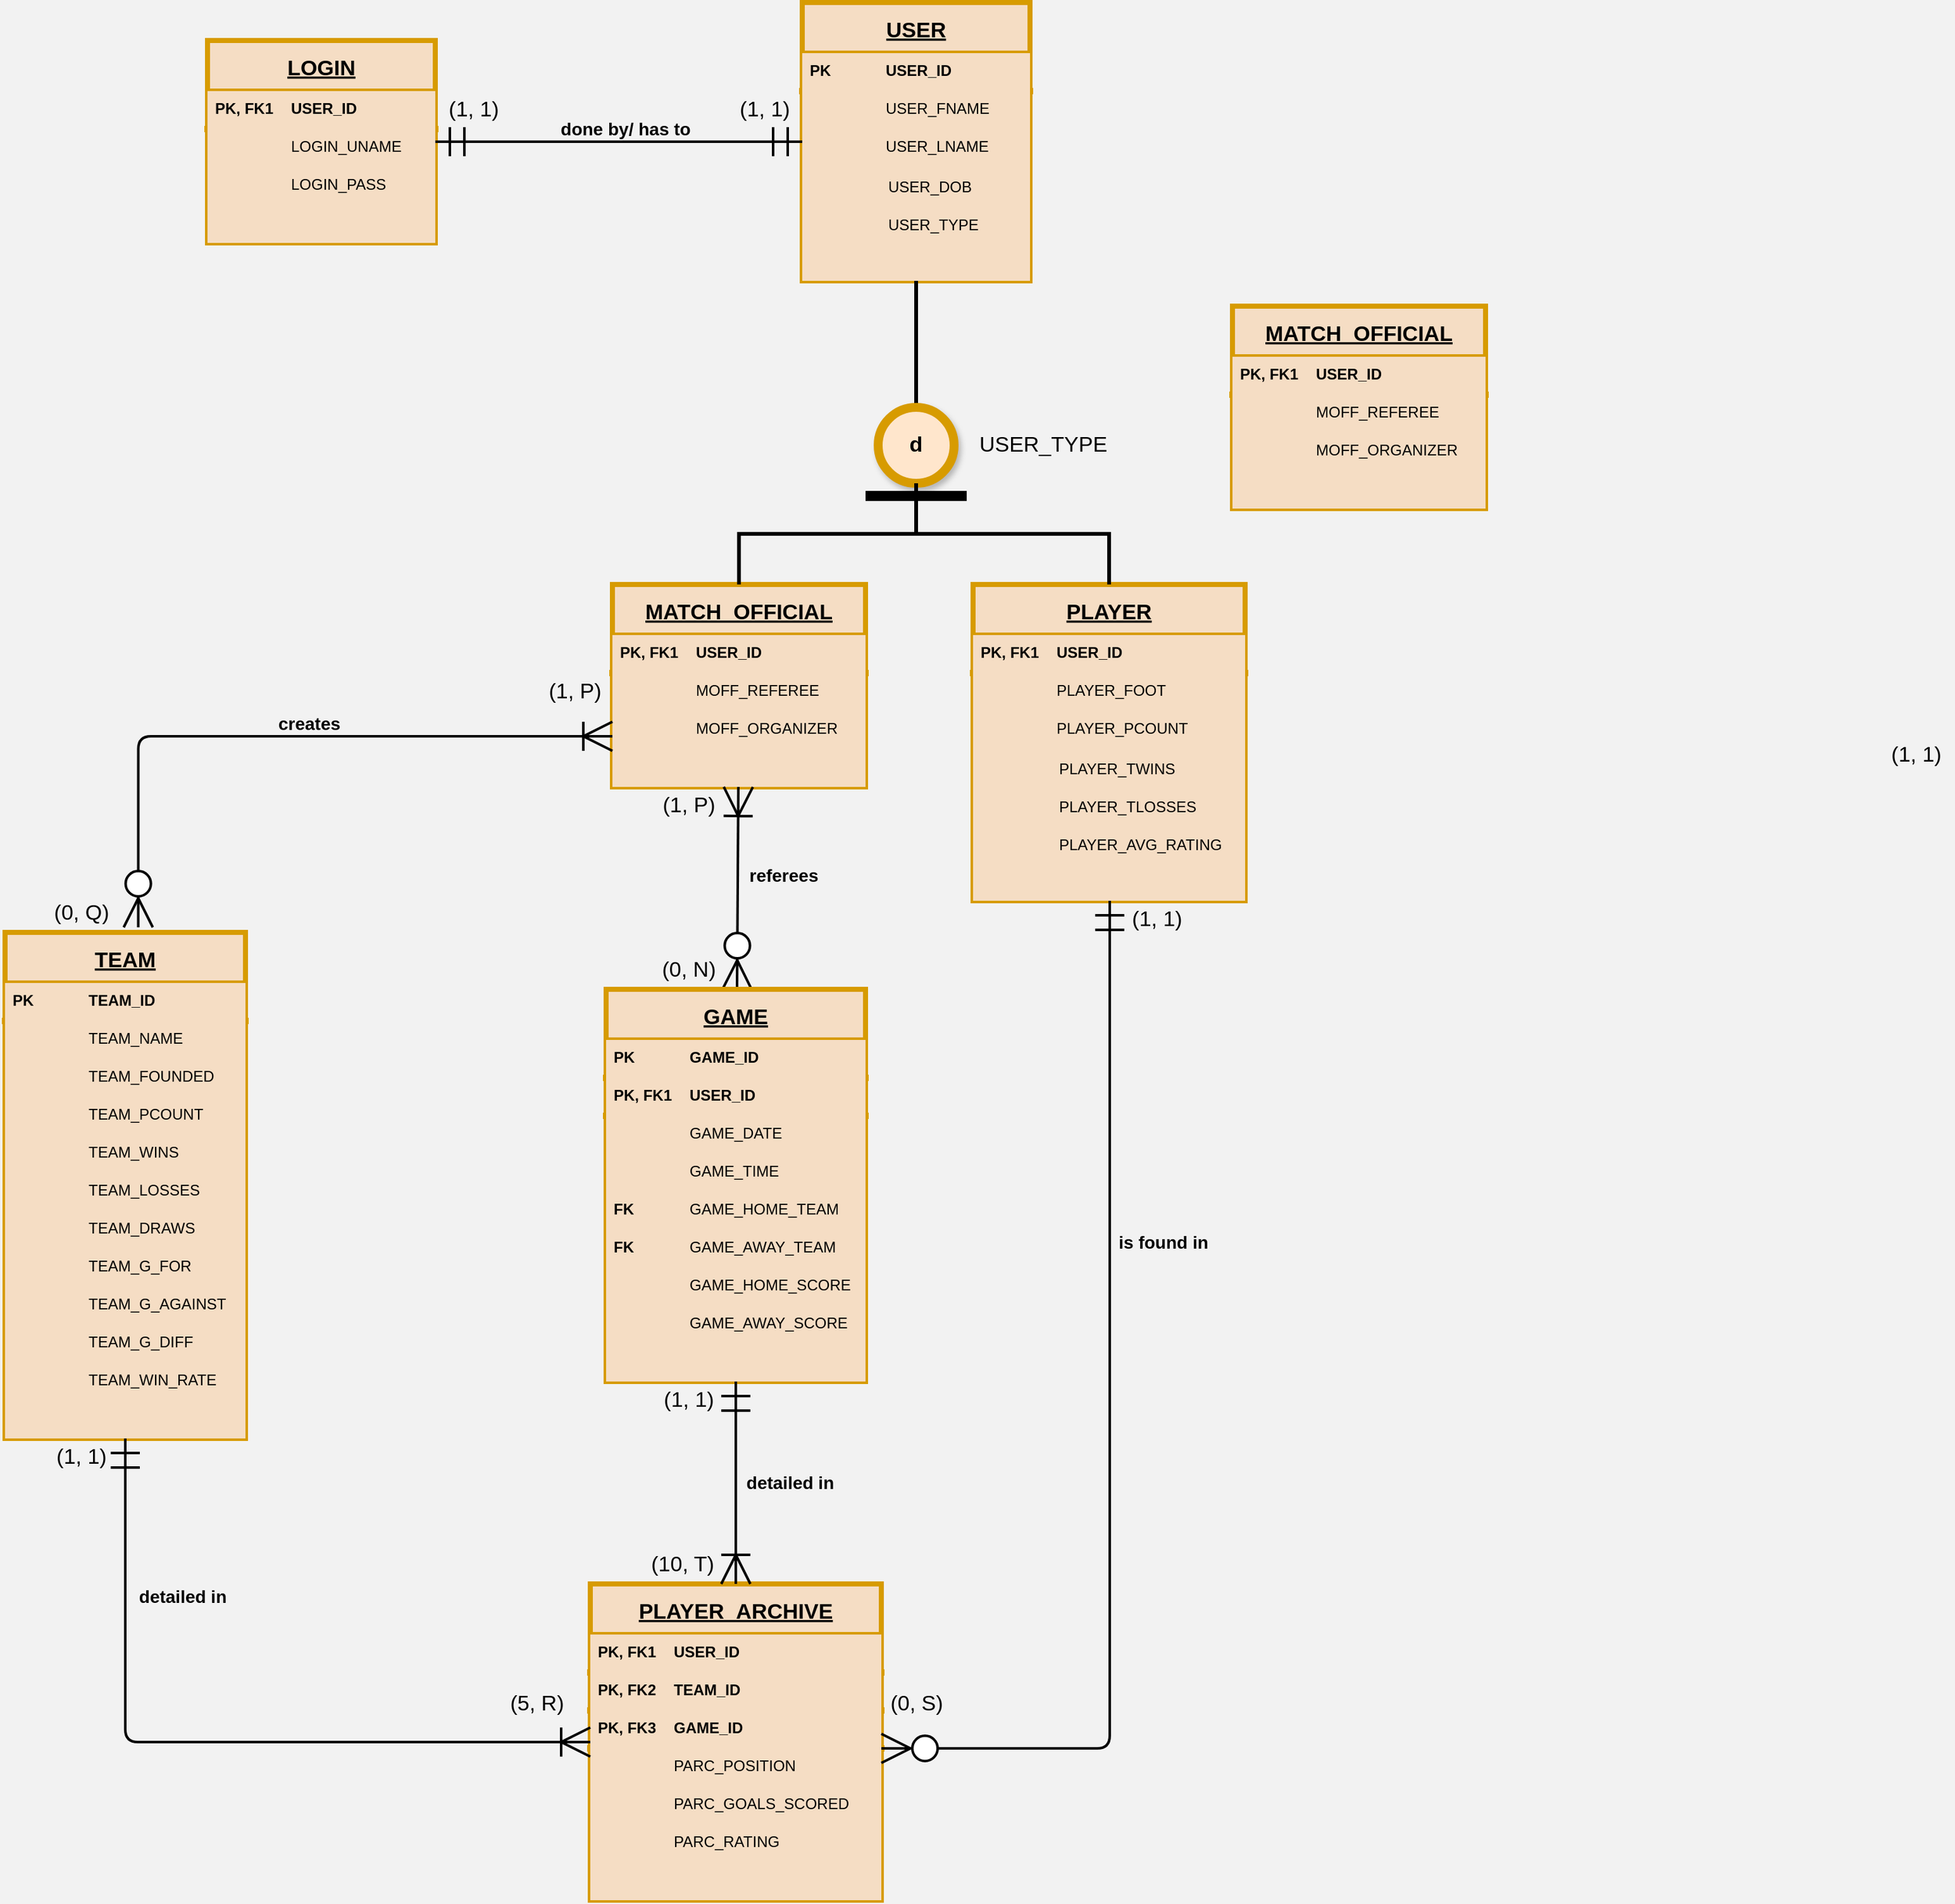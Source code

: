 <mxfile version="14.6.13" type="device"><diagram id="Ihw8SU3gt2NfLXqTIFjG" name="Page-1"><mxGraphModel dx="1969" dy="3393" grid="1" gridSize="10" guides="1" tooltips="1" connect="1" arrows="1" fold="1" page="1" pageScale="1" pageWidth="850" pageHeight="1100" background="#F2F2F2" math="0" shadow="0"><root><mxCell id="0"/><mxCell id="1" parent="0"/><mxCell id="5XtpTYvNP9Nx5YPzuh4i-77" value="LOGIN" style="shape=table;container=1;collapsible=1;childLayout=tableLayout;fixedRows=1;rowLines=0;align=center;resizeLast=1;fontSize=17;fillColor=#F5DDC4;strokeColor=#d79b00;verticalAlign=middle;spacingLeft=4;spacingRight=4;fontStyle=5;strokeWidth=4;startSize=40;shadow=0;" vertex="1" parent="1"><mxGeometry x="-650" y="-1190" width="180" height="160" as="geometry"/></mxCell><mxCell id="5XtpTYvNP9Nx5YPzuh4i-78" value="" style="shape=partialRectangle;collapsible=0;dropTarget=0;pointerEvents=0;fillColor=none;top=0;left=0;bottom=1;right=0;points=[[0,0.5],[1,0.5]];portConstraint=eastwest;strokeColor=#D79B00;strokeWidth=5;perimeterSpacing=3;" vertex="1" parent="5XtpTYvNP9Nx5YPzuh4i-77"><mxGeometry y="40" width="180" height="30" as="geometry"/></mxCell><mxCell id="5XtpTYvNP9Nx5YPzuh4i-79" value="PK, FK1" style="shape=partialRectangle;connectable=0;fillColor=#F5DDC4;top=0;left=0;bottom=0;right=0;overflow=hidden;align=left;verticalAlign=top;strokeColor=#d79b00;spacingLeft=4;spacingRight=4;fontStyle=1;strokeWidth=7;" vertex="1" parent="5XtpTYvNP9Nx5YPzuh4i-78"><mxGeometry width="60" height="30" as="geometry"/></mxCell><mxCell id="5XtpTYvNP9Nx5YPzuh4i-80" value="USER_ID" style="shape=partialRectangle;connectable=0;fillColor=#F5DDC4;top=0;left=0;bottom=0;right=0;align=left;spacingLeft=4;overflow=hidden;verticalAlign=top;strokeColor=#d79b00;spacingRight=4;fontStyle=1;strokeWidth=5;" vertex="1" parent="5XtpTYvNP9Nx5YPzuh4i-78"><mxGeometry x="60" width="120" height="30" as="geometry"/></mxCell><mxCell id="5XtpTYvNP9Nx5YPzuh4i-81" value="" style="shape=partialRectangle;collapsible=0;dropTarget=0;pointerEvents=0;fillColor=none;top=0;left=0;bottom=0;right=0;points=[[0,0.5],[1,0.5]];portConstraint=eastwest;" vertex="1" parent="5XtpTYvNP9Nx5YPzuh4i-77"><mxGeometry y="70" width="180" height="30" as="geometry"/></mxCell><mxCell id="5XtpTYvNP9Nx5YPzuh4i-82" value="" style="shape=partialRectangle;connectable=0;fillColor=#F5DDC4;top=0;left=0;bottom=0;right=0;editable=1;overflow=hidden;align=left;verticalAlign=top;strokeColor=#d79b00;spacingLeft=4;spacingRight=4;" vertex="1" parent="5XtpTYvNP9Nx5YPzuh4i-81"><mxGeometry width="60" height="30" as="geometry"/></mxCell><mxCell id="5XtpTYvNP9Nx5YPzuh4i-83" value="LOGIN_UNAME" style="shape=partialRectangle;connectable=0;fillColor=#F5DDC4;top=0;left=0;bottom=0;right=0;align=left;spacingLeft=4;overflow=hidden;verticalAlign=top;strokeColor=#d79b00;spacingRight=4;" vertex="1" parent="5XtpTYvNP9Nx5YPzuh4i-81"><mxGeometry x="60" width="120" height="30" as="geometry"/></mxCell><mxCell id="5XtpTYvNP9Nx5YPzuh4i-84" value="" style="shape=partialRectangle;collapsible=0;dropTarget=0;pointerEvents=0;fillColor=none;top=0;left=0;bottom=0;right=0;points=[[0,0.5],[1,0.5]];portConstraint=eastwest;" vertex="1" parent="5XtpTYvNP9Nx5YPzuh4i-77"><mxGeometry y="100" width="180" height="30" as="geometry"/></mxCell><mxCell id="5XtpTYvNP9Nx5YPzuh4i-85" value="" style="shape=partialRectangle;connectable=0;fillColor=#F5DDC4;top=0;left=0;bottom=0;right=0;editable=1;overflow=hidden;align=left;verticalAlign=top;strokeColor=#d79b00;spacingLeft=4;spacingRight=4;" vertex="1" parent="5XtpTYvNP9Nx5YPzuh4i-84"><mxGeometry width="60" height="30" as="geometry"/></mxCell><mxCell id="5XtpTYvNP9Nx5YPzuh4i-86" value="LOGIN_PASS" style="shape=partialRectangle;connectable=0;fillColor=#F5DDC4;top=0;left=0;bottom=0;right=0;align=left;spacingLeft=4;overflow=hidden;verticalAlign=top;strokeColor=#d79b00;spacingRight=4;shadow=0;" vertex="1" parent="5XtpTYvNP9Nx5YPzuh4i-84"><mxGeometry x="60" width="120" height="30" as="geometry"/></mxCell><mxCell id="5XtpTYvNP9Nx5YPzuh4i-87" value="" style="shape=partialRectangle;collapsible=0;dropTarget=0;pointerEvents=0;fillColor=none;top=0;left=0;bottom=0;right=0;points=[[0,0.5],[1,0.5]];portConstraint=eastwest;" vertex="1" parent="5XtpTYvNP9Nx5YPzuh4i-77"><mxGeometry y="130" width="180" height="30" as="geometry"/></mxCell><mxCell id="5XtpTYvNP9Nx5YPzuh4i-88" value="" style="shape=partialRectangle;connectable=0;fillColor=#F5DDC4;top=0;left=0;bottom=0;right=0;editable=1;overflow=hidden;align=left;verticalAlign=top;strokeColor=#d79b00;spacingLeft=4;spacingRight=4;" vertex="1" parent="5XtpTYvNP9Nx5YPzuh4i-87"><mxGeometry width="60" height="30" as="geometry"/></mxCell><mxCell id="5XtpTYvNP9Nx5YPzuh4i-89" value="" style="shape=partialRectangle;connectable=0;fillColor=#F5DDC4;top=0;left=0;bottom=0;right=0;align=left;spacingLeft=4;overflow=hidden;verticalAlign=top;strokeColor=#d79b00;spacingRight=4;" vertex="1" parent="5XtpTYvNP9Nx5YPzuh4i-87"><mxGeometry x="60" width="120" height="30" as="geometry"/></mxCell><mxCell id="5XtpTYvNP9Nx5YPzuh4i-114" value="USER" style="shape=table;container=1;collapsible=1;childLayout=tableLayout;fixedRows=1;rowLines=0;align=center;resizeLast=1;fontSize=17;fillColor=#F5DDC4;strokeColor=#d79b00;verticalAlign=middle;spacingLeft=4;spacingRight=4;fontStyle=5;strokeWidth=4;startSize=40;shadow=0;" vertex="1" parent="1"><mxGeometry x="-180" y="-1220" width="180" height="220" as="geometry"/></mxCell><mxCell id="5XtpTYvNP9Nx5YPzuh4i-115" value="" style="shape=partialRectangle;collapsible=0;dropTarget=0;pointerEvents=0;fillColor=none;top=0;left=0;bottom=1;right=0;points=[[0,0.5],[1,0.5]];portConstraint=eastwest;strokeColor=#D79B00;strokeWidth=5;perimeterSpacing=3;" vertex="1" parent="5XtpTYvNP9Nx5YPzuh4i-114"><mxGeometry y="40" width="180" height="30" as="geometry"/></mxCell><mxCell id="5XtpTYvNP9Nx5YPzuh4i-116" value="PK" style="shape=partialRectangle;connectable=0;fillColor=#F5DDC4;top=0;left=0;bottom=0;right=0;overflow=hidden;align=left;verticalAlign=top;strokeColor=#d79b00;spacingLeft=4;spacingRight=4;fontStyle=1;strokeWidth=7;perimeterSpacing=2;" vertex="1" parent="5XtpTYvNP9Nx5YPzuh4i-115"><mxGeometry width="60" height="30" as="geometry"/></mxCell><mxCell id="5XtpTYvNP9Nx5YPzuh4i-117" value="USER_ID" style="shape=partialRectangle;connectable=0;fillColor=#F5DDC4;top=0;left=0;bottom=0;right=0;align=left;spacingLeft=4;overflow=hidden;verticalAlign=top;strokeColor=#d79b00;spacingRight=4;fontStyle=1;strokeWidth=5;" vertex="1" parent="5XtpTYvNP9Nx5YPzuh4i-115"><mxGeometry x="60" width="120" height="30" as="geometry"/></mxCell><mxCell id="5XtpTYvNP9Nx5YPzuh4i-118" value="" style="shape=partialRectangle;collapsible=0;dropTarget=0;pointerEvents=0;fillColor=none;top=0;left=0;bottom=0;right=0;points=[[0,0.5],[1,0.5]];portConstraint=eastwest;" vertex="1" parent="5XtpTYvNP9Nx5YPzuh4i-114"><mxGeometry y="70" width="180" height="30" as="geometry"/></mxCell><mxCell id="5XtpTYvNP9Nx5YPzuh4i-119" value="" style="shape=partialRectangle;connectable=0;fillColor=#F5DDC4;top=0;left=0;bottom=0;right=0;editable=1;overflow=hidden;align=left;verticalAlign=top;strokeColor=#d79b00;spacingLeft=4;spacingRight=4;" vertex="1" parent="5XtpTYvNP9Nx5YPzuh4i-118"><mxGeometry width="60" height="30" as="geometry"/></mxCell><mxCell id="5XtpTYvNP9Nx5YPzuh4i-120" value="USER_FNAME" style="shape=partialRectangle;connectable=0;fillColor=#F5DDC4;top=0;left=0;bottom=0;right=0;align=left;spacingLeft=4;overflow=hidden;verticalAlign=top;strokeColor=#d79b00;spacingRight=4;" vertex="1" parent="5XtpTYvNP9Nx5YPzuh4i-118"><mxGeometry x="60" width="120" height="30" as="geometry"/></mxCell><mxCell id="5XtpTYvNP9Nx5YPzuh4i-121" value="" style="shape=partialRectangle;collapsible=0;dropTarget=0;pointerEvents=0;fillColor=none;top=0;left=0;bottom=0;right=0;points=[[0,0.5],[1,0.5]];portConstraint=eastwest;" vertex="1" parent="5XtpTYvNP9Nx5YPzuh4i-114"><mxGeometry y="100" width="180" height="30" as="geometry"/></mxCell><mxCell id="5XtpTYvNP9Nx5YPzuh4i-122" value="" style="shape=partialRectangle;connectable=0;fillColor=#F5DDC4;top=0;left=0;bottom=0;right=0;editable=1;overflow=hidden;align=left;verticalAlign=top;strokeColor=#d79b00;spacingLeft=4;spacingRight=4;" vertex="1" parent="5XtpTYvNP9Nx5YPzuh4i-121"><mxGeometry width="60" height="30" as="geometry"/></mxCell><mxCell id="5XtpTYvNP9Nx5YPzuh4i-123" value="USER_LNAME" style="shape=partialRectangle;connectable=0;fillColor=#F5DDC4;top=0;left=0;bottom=0;right=0;align=left;spacingLeft=4;overflow=hidden;verticalAlign=top;strokeColor=#d79b00;spacingRight=4;shadow=0;" vertex="1" parent="5XtpTYvNP9Nx5YPzuh4i-121"><mxGeometry x="60" width="120" height="30" as="geometry"/></mxCell><mxCell id="5XtpTYvNP9Nx5YPzuh4i-139" value="" style="shape=partialRectangle;collapsible=0;dropTarget=0;pointerEvents=0;fillColor=#F5DDC4;top=0;left=0;bottom=0;right=0;points=[[0,0.5],[1,0.5]];portConstraint=eastwest;fontSize=12;strokeColor=#d79b00;align=left;fontStyle=1;verticalAlign=top;spacingLeft=4;spacingRight=4;" vertex="1" parent="5XtpTYvNP9Nx5YPzuh4i-114"><mxGeometry y="130" width="180" height="30" as="geometry"/></mxCell><mxCell id="5XtpTYvNP9Nx5YPzuh4i-140" value="" style="shape=partialRectangle;connectable=0;fillColor=none;top=0;left=0;bottom=0;right=0;editable=1;overflow=hidden;" vertex="1" parent="5XtpTYvNP9Nx5YPzuh4i-139"><mxGeometry width="60" height="30" as="geometry"/></mxCell><mxCell id="5XtpTYvNP9Nx5YPzuh4i-141" value="USER_DOB" style="shape=partialRectangle;connectable=0;fillColor=none;top=0;left=0;bottom=0;right=0;align=left;spacingLeft=6;overflow=hidden;" vertex="1" parent="5XtpTYvNP9Nx5YPzuh4i-139"><mxGeometry x="60" width="120" height="30" as="geometry"/></mxCell><mxCell id="5XtpTYvNP9Nx5YPzuh4i-158" value="" style="shape=partialRectangle;collapsible=0;dropTarget=0;pointerEvents=0;fillColor=#F5DDC4;top=0;left=0;bottom=0;right=0;points=[[0,0.5],[1,0.5]];portConstraint=eastwest;fontSize=12;strokeColor=#d79b00;align=left;fontStyle=1;verticalAlign=top;spacingLeft=4;spacingRight=4;" vertex="1" parent="5XtpTYvNP9Nx5YPzuh4i-114"><mxGeometry y="160" width="180" height="30" as="geometry"/></mxCell><mxCell id="5XtpTYvNP9Nx5YPzuh4i-159" value="" style="shape=partialRectangle;connectable=0;fillColor=none;top=0;left=0;bottom=0;right=0;editable=1;overflow=hidden;align=left;fontStyle=1" vertex="1" parent="5XtpTYvNP9Nx5YPzuh4i-158"><mxGeometry width="60" height="30" as="geometry"/></mxCell><mxCell id="5XtpTYvNP9Nx5YPzuh4i-160" value="USER_TYPE" style="shape=partialRectangle;connectable=0;fillColor=none;top=0;left=0;bottom=0;right=0;align=left;spacingLeft=6;overflow=hidden;" vertex="1" parent="5XtpTYvNP9Nx5YPzuh4i-158"><mxGeometry x="60" width="120" height="30" as="geometry"/></mxCell><mxCell id="5XtpTYvNP9Nx5YPzuh4i-124" value="" style="shape=partialRectangle;collapsible=0;dropTarget=0;pointerEvents=0;fillColor=none;top=0;left=0;bottom=0;right=0;points=[[0,0.5],[1,0.5]];portConstraint=eastwest;" vertex="1" parent="5XtpTYvNP9Nx5YPzuh4i-114"><mxGeometry y="190" width="180" height="30" as="geometry"/></mxCell><mxCell id="5XtpTYvNP9Nx5YPzuh4i-125" value="" style="shape=partialRectangle;connectable=0;fillColor=#F5DDC4;top=0;left=0;bottom=0;right=0;editable=1;overflow=hidden;align=left;verticalAlign=top;strokeColor=#d79b00;spacingLeft=4;spacingRight=4;" vertex="1" parent="5XtpTYvNP9Nx5YPzuh4i-124"><mxGeometry width="60" height="30" as="geometry"/></mxCell><mxCell id="5XtpTYvNP9Nx5YPzuh4i-126" value="" style="shape=partialRectangle;connectable=0;fillColor=#F5DDC4;top=0;left=0;bottom=0;right=0;align=left;spacingLeft=4;overflow=hidden;verticalAlign=top;strokeColor=#d79b00;spacingRight=4;" vertex="1" parent="5XtpTYvNP9Nx5YPzuh4i-124"><mxGeometry x="60" width="120" height="30" as="geometry"/></mxCell><mxCell id="5XtpTYvNP9Nx5YPzuh4i-165" value="MATCH_OFFICIAL" style="shape=table;container=1;collapsible=1;childLayout=tableLayout;fixedRows=1;rowLines=0;align=center;resizeLast=1;fontSize=17;fillColor=#F5DDC4;strokeColor=#d79b00;verticalAlign=middle;spacingLeft=4;spacingRight=4;fontStyle=5;strokeWidth=4;startSize=40;shadow=0;" vertex="1" parent="1"><mxGeometry x="-330" y="-760" width="200" height="160" as="geometry"/></mxCell><mxCell id="5XtpTYvNP9Nx5YPzuh4i-166" value="" style="shape=partialRectangle;collapsible=0;dropTarget=0;pointerEvents=0;fillColor=none;top=0;left=0;bottom=1;right=0;points=[[0,0.5],[1,0.5]];portConstraint=eastwest;strokeColor=#D79B00;strokeWidth=5;perimeterSpacing=3;" vertex="1" parent="5XtpTYvNP9Nx5YPzuh4i-165"><mxGeometry y="40" width="200" height="30" as="geometry"/></mxCell><mxCell id="5XtpTYvNP9Nx5YPzuh4i-167" value="PK, FK1" style="shape=partialRectangle;connectable=0;fillColor=#F5DDC4;top=0;left=0;bottom=0;right=0;overflow=hidden;align=left;verticalAlign=top;strokeColor=#d79b00;spacingLeft=4;spacingRight=4;fontStyle=1;strokeWidth=7;" vertex="1" parent="5XtpTYvNP9Nx5YPzuh4i-166"><mxGeometry width="60" height="30" as="geometry"/></mxCell><mxCell id="5XtpTYvNP9Nx5YPzuh4i-168" value="USER_ID" style="shape=partialRectangle;connectable=0;fillColor=#F5DDC4;top=0;left=0;bottom=0;right=0;align=left;spacingLeft=4;overflow=hidden;verticalAlign=top;strokeColor=#d79b00;spacingRight=4;fontStyle=1;strokeWidth=5;" vertex="1" parent="5XtpTYvNP9Nx5YPzuh4i-166"><mxGeometry x="60" width="140" height="30" as="geometry"/></mxCell><mxCell id="5XtpTYvNP9Nx5YPzuh4i-169" value="" style="shape=partialRectangle;collapsible=0;dropTarget=0;pointerEvents=0;fillColor=none;top=0;left=0;bottom=0;right=0;points=[[0,0.5],[1,0.5]];portConstraint=eastwest;" vertex="1" parent="5XtpTYvNP9Nx5YPzuh4i-165"><mxGeometry y="70" width="200" height="30" as="geometry"/></mxCell><mxCell id="5XtpTYvNP9Nx5YPzuh4i-170" value="" style="shape=partialRectangle;connectable=0;fillColor=#F5DDC4;top=0;left=0;bottom=0;right=0;editable=1;overflow=hidden;align=left;verticalAlign=top;strokeColor=#d79b00;spacingLeft=4;spacingRight=4;" vertex="1" parent="5XtpTYvNP9Nx5YPzuh4i-169"><mxGeometry width="60" height="30" as="geometry"/></mxCell><mxCell id="5XtpTYvNP9Nx5YPzuh4i-171" value="MOFF_REFEREE" style="shape=partialRectangle;connectable=0;fillColor=#F5DDC4;top=0;left=0;bottom=0;right=0;align=left;spacingLeft=4;overflow=hidden;verticalAlign=top;strokeColor=#d79b00;spacingRight=4;" vertex="1" parent="5XtpTYvNP9Nx5YPzuh4i-169"><mxGeometry x="60" width="140" height="30" as="geometry"/></mxCell><mxCell id="5XtpTYvNP9Nx5YPzuh4i-172" value="" style="shape=partialRectangle;collapsible=0;dropTarget=0;pointerEvents=0;fillColor=none;top=0;left=0;bottom=0;right=0;points=[[0,0.5],[1,0.5]];portConstraint=eastwest;" vertex="1" parent="5XtpTYvNP9Nx5YPzuh4i-165"><mxGeometry y="100" width="200" height="30" as="geometry"/></mxCell><mxCell id="5XtpTYvNP9Nx5YPzuh4i-173" value="" style="shape=partialRectangle;connectable=0;fillColor=#F5DDC4;top=0;left=0;bottom=0;right=0;editable=1;overflow=hidden;align=left;verticalAlign=top;strokeColor=#d79b00;spacingLeft=4;spacingRight=4;" vertex="1" parent="5XtpTYvNP9Nx5YPzuh4i-172"><mxGeometry width="60" height="30" as="geometry"/></mxCell><mxCell id="5XtpTYvNP9Nx5YPzuh4i-174" value="MOFF_ORGANIZER" style="shape=partialRectangle;connectable=0;fillColor=#F5DDC4;top=0;left=0;bottom=0;right=0;align=left;spacingLeft=4;overflow=hidden;verticalAlign=top;strokeColor=#d79b00;spacingRight=4;shadow=0;" vertex="1" parent="5XtpTYvNP9Nx5YPzuh4i-172"><mxGeometry x="60" width="140" height="30" as="geometry"/></mxCell><mxCell id="5XtpTYvNP9Nx5YPzuh4i-175" value="" style="shape=partialRectangle;collapsible=0;dropTarget=0;pointerEvents=0;fillColor=none;top=0;left=0;bottom=0;right=0;points=[[0,0.5],[1,0.5]];portConstraint=eastwest;" vertex="1" parent="5XtpTYvNP9Nx5YPzuh4i-165"><mxGeometry y="130" width="200" height="30" as="geometry"/></mxCell><mxCell id="5XtpTYvNP9Nx5YPzuh4i-176" value="" style="shape=partialRectangle;connectable=0;fillColor=#F5DDC4;top=0;left=0;bottom=0;right=0;editable=1;overflow=hidden;align=left;verticalAlign=top;strokeColor=#d79b00;spacingLeft=4;spacingRight=4;" vertex="1" parent="5XtpTYvNP9Nx5YPzuh4i-175"><mxGeometry width="60" height="30" as="geometry"/></mxCell><mxCell id="5XtpTYvNP9Nx5YPzuh4i-177" value="" style="shape=partialRectangle;connectable=0;fillColor=#F5DDC4;top=0;left=0;bottom=0;right=0;align=left;spacingLeft=4;overflow=hidden;verticalAlign=top;strokeColor=#d79b00;spacingRight=4;" vertex="1" parent="5XtpTYvNP9Nx5YPzuh4i-175"><mxGeometry x="60" width="140" height="30" as="geometry"/></mxCell><mxCell id="5XtpTYvNP9Nx5YPzuh4i-179" value="" style="endArrow=none;html=1;rounded=0;fontSize=17;startSize=20;endSize=20;exitX=0.5;exitY=0;exitDx=0;exitDy=0;strokeWidth=3;" edge="1" parent="1" source="5XtpTYvNP9Nx5YPzuh4i-178" target="5XtpTYvNP9Nx5YPzuh4i-114"><mxGeometry x="-810" y="-1220" as="geometry"><mxPoint x="-330" y="-900" as="sourcePoint"/><mxPoint x="-170" y="-900" as="targetPoint"/></mxGeometry></mxCell><mxCell id="5XtpTYvNP9Nx5YPzuh4i-186" value="" style="group" vertex="1" connectable="0" parent="1"><mxGeometry x="-130" y="-900" width="200" height="70" as="geometry"/></mxCell><mxCell id="5XtpTYvNP9Nx5YPzuh4i-183" value="USER_TYPE" style="text;html=1;align=center;verticalAlign=middle;resizable=0;points=[];autosize=1;strokeColor=none;fontSize=17;" vertex="1" parent="5XtpTYvNP9Nx5YPzuh4i-186"><mxGeometry x="80" y="15" width="120" height="30" as="geometry"/></mxCell><mxCell id="5XtpTYvNP9Nx5YPzuh4i-178" value="d" style="ellipse;whiteSpace=wrap;html=1;shadow=1;fontSize=17;startSize=26;strokeColor=#D79B00;strokeWidth=7;fillColor=#ffe6cc;align=center;fontStyle=1" vertex="1" parent="5XtpTYvNP9Nx5YPzuh4i-186"><mxGeometry x="10" width="60" height="60" as="geometry"/></mxCell><mxCell id="5XtpTYvNP9Nx5YPzuh4i-180" value="" style="endArrow=none;html=1;rounded=0;fontSize=17;startSize=20;endSize=20;strokeWidth=8;" edge="1" parent="5XtpTYvNP9Nx5YPzuh4i-186"><mxGeometry as="geometry"><mxPoint y="70" as="sourcePoint"/><mxPoint x="80" y="70" as="targetPoint"/></mxGeometry></mxCell><mxCell id="5XtpTYvNP9Nx5YPzuh4i-187" value="PLAYER" style="shape=table;container=1;collapsible=1;childLayout=tableLayout;fixedRows=1;rowLines=0;align=center;resizeLast=1;fontSize=17;fillColor=#F5DDC4;strokeColor=#d79b00;verticalAlign=middle;spacingLeft=4;spacingRight=4;fontStyle=5;strokeWidth=4;startSize=40;shadow=0;" vertex="1" parent="1"><mxGeometry x="-45" y="-760" width="215" height="250" as="geometry"/></mxCell><mxCell id="5XtpTYvNP9Nx5YPzuh4i-188" value="" style="shape=partialRectangle;collapsible=0;dropTarget=0;pointerEvents=0;fillColor=none;top=0;left=0;bottom=1;right=0;points=[[0,0.5],[1,0.5]];portConstraint=eastwest;strokeColor=#D79B00;strokeWidth=5;perimeterSpacing=3;" vertex="1" parent="5XtpTYvNP9Nx5YPzuh4i-187"><mxGeometry y="40" width="215" height="30" as="geometry"/></mxCell><mxCell id="5XtpTYvNP9Nx5YPzuh4i-189" value="PK, FK1" style="shape=partialRectangle;connectable=0;fillColor=#F5DDC4;top=0;left=0;bottom=0;right=0;overflow=hidden;align=left;verticalAlign=top;strokeColor=#d79b00;spacingLeft=4;spacingRight=4;fontStyle=1;strokeWidth=7;" vertex="1" parent="5XtpTYvNP9Nx5YPzuh4i-188"><mxGeometry width="60" height="30" as="geometry"/></mxCell><mxCell id="5XtpTYvNP9Nx5YPzuh4i-190" value="USER_ID" style="shape=partialRectangle;connectable=0;fillColor=#F5DDC4;top=0;left=0;bottom=0;right=0;align=left;spacingLeft=4;overflow=hidden;verticalAlign=top;strokeColor=#d79b00;spacingRight=4;fontStyle=1;strokeWidth=5;" vertex="1" parent="5XtpTYvNP9Nx5YPzuh4i-188"><mxGeometry x="60" width="155" height="30" as="geometry"/></mxCell><mxCell id="5XtpTYvNP9Nx5YPzuh4i-191" value="" style="shape=partialRectangle;collapsible=0;dropTarget=0;pointerEvents=0;fillColor=none;top=0;left=0;bottom=0;right=0;points=[[0,0.5],[1,0.5]];portConstraint=eastwest;" vertex="1" parent="5XtpTYvNP9Nx5YPzuh4i-187"><mxGeometry y="70" width="215" height="30" as="geometry"/></mxCell><mxCell id="5XtpTYvNP9Nx5YPzuh4i-192" value="" style="shape=partialRectangle;connectable=0;fillColor=#F5DDC4;top=0;left=0;bottom=0;right=0;editable=1;overflow=hidden;align=left;verticalAlign=top;strokeColor=#d79b00;spacingLeft=4;spacingRight=4;" vertex="1" parent="5XtpTYvNP9Nx5YPzuh4i-191"><mxGeometry width="60" height="30" as="geometry"/></mxCell><mxCell id="5XtpTYvNP9Nx5YPzuh4i-193" value="PLAYER_FOOT" style="shape=partialRectangle;connectable=0;fillColor=#F5DDC4;top=0;left=0;bottom=0;right=0;align=left;spacingLeft=4;overflow=hidden;verticalAlign=top;strokeColor=#d79b00;spacingRight=4;" vertex="1" parent="5XtpTYvNP9Nx5YPzuh4i-191"><mxGeometry x="60" width="155" height="30" as="geometry"/></mxCell><mxCell id="5XtpTYvNP9Nx5YPzuh4i-194" value="" style="shape=partialRectangle;collapsible=0;dropTarget=0;pointerEvents=0;fillColor=none;top=0;left=0;bottom=0;right=0;points=[[0,0.5],[1,0.5]];portConstraint=eastwest;" vertex="1" parent="5XtpTYvNP9Nx5YPzuh4i-187"><mxGeometry y="100" width="215" height="30" as="geometry"/></mxCell><mxCell id="5XtpTYvNP9Nx5YPzuh4i-195" value="" style="shape=partialRectangle;connectable=0;fillColor=#F5DDC4;top=0;left=0;bottom=0;right=0;editable=1;overflow=hidden;align=left;verticalAlign=top;strokeColor=#d79b00;spacingLeft=4;spacingRight=4;" vertex="1" parent="5XtpTYvNP9Nx5YPzuh4i-194"><mxGeometry width="60" height="30" as="geometry"/></mxCell><mxCell id="5XtpTYvNP9Nx5YPzuh4i-196" value="PLAYER_PCOUNT" style="shape=partialRectangle;connectable=0;fillColor=#F5DDC4;top=0;left=0;bottom=0;right=0;align=left;spacingLeft=4;overflow=hidden;verticalAlign=top;strokeColor=#d79b00;spacingRight=4;shadow=0;" vertex="1" parent="5XtpTYvNP9Nx5YPzuh4i-194"><mxGeometry x="60" width="155" height="30" as="geometry"/></mxCell><mxCell id="5XtpTYvNP9Nx5YPzuh4i-212" value="" style="shape=partialRectangle;collapsible=0;dropTarget=0;pointerEvents=0;fillColor=#F5DDC4;top=0;left=0;bottom=0;right=0;points=[[0,0.5],[1,0.5]];portConstraint=eastwest;fontSize=12;strokeColor=#d79b00;align=left;fontStyle=1;verticalAlign=top;spacingLeft=4;spacingRight=4;" vertex="1" parent="5XtpTYvNP9Nx5YPzuh4i-187"><mxGeometry y="130" width="215" height="30" as="geometry"/></mxCell><mxCell id="5XtpTYvNP9Nx5YPzuh4i-213" value="" style="shape=partialRectangle;connectable=0;fillColor=none;top=0;left=0;bottom=0;right=0;editable=1;overflow=hidden;" vertex="1" parent="5XtpTYvNP9Nx5YPzuh4i-212"><mxGeometry width="60" height="30" as="geometry"/></mxCell><mxCell id="5XtpTYvNP9Nx5YPzuh4i-214" value="PLAYER_TWINS" style="shape=partialRectangle;connectable=0;fillColor=none;top=0;left=0;bottom=0;right=0;align=left;spacingLeft=6;overflow=hidden;" vertex="1" parent="5XtpTYvNP9Nx5YPzuh4i-212"><mxGeometry x="60" width="155" height="30" as="geometry"/></mxCell><mxCell id="5XtpTYvNP9Nx5YPzuh4i-209" value="" style="shape=partialRectangle;collapsible=0;dropTarget=0;pointerEvents=0;fillColor=#F5DDC4;top=0;left=0;bottom=0;right=0;points=[[0,0.5],[1,0.5]];portConstraint=eastwest;fontSize=12;strokeColor=#d79b00;align=left;fontStyle=1;verticalAlign=top;spacingLeft=4;spacingRight=4;" vertex="1" parent="5XtpTYvNP9Nx5YPzuh4i-187"><mxGeometry y="160" width="215" height="30" as="geometry"/></mxCell><mxCell id="5XtpTYvNP9Nx5YPzuh4i-210" value="" style="shape=partialRectangle;connectable=0;fillColor=none;top=0;left=0;bottom=0;right=0;editable=1;overflow=hidden;" vertex="1" parent="5XtpTYvNP9Nx5YPzuh4i-209"><mxGeometry width="60" height="30" as="geometry"/></mxCell><mxCell id="5XtpTYvNP9Nx5YPzuh4i-211" value="PLAYER_TLOSSES" style="shape=partialRectangle;connectable=0;fillColor=none;top=0;left=0;bottom=0;right=0;align=left;spacingLeft=6;overflow=hidden;" vertex="1" parent="5XtpTYvNP9Nx5YPzuh4i-209"><mxGeometry x="60" width="155" height="30" as="geometry"/></mxCell><mxCell id="5XtpTYvNP9Nx5YPzuh4i-206" value="" style="shape=partialRectangle;collapsible=0;dropTarget=0;pointerEvents=0;fillColor=#F5DDC4;top=0;left=0;bottom=0;right=0;points=[[0,0.5],[1,0.5]];portConstraint=eastwest;fontSize=12;strokeColor=#d79b00;align=left;fontStyle=1;verticalAlign=top;spacingLeft=4;spacingRight=4;" vertex="1" parent="5XtpTYvNP9Nx5YPzuh4i-187"><mxGeometry y="190" width="215" height="30" as="geometry"/></mxCell><mxCell id="5XtpTYvNP9Nx5YPzuh4i-207" value="" style="shape=partialRectangle;connectable=0;fillColor=none;top=0;left=0;bottom=0;right=0;editable=1;overflow=hidden;" vertex="1" parent="5XtpTYvNP9Nx5YPzuh4i-206"><mxGeometry width="60" height="30" as="geometry"/></mxCell><mxCell id="5XtpTYvNP9Nx5YPzuh4i-208" value="PLAYER_AVG_RATING" style="shape=partialRectangle;connectable=0;fillColor=none;top=0;left=0;bottom=0;right=0;align=left;spacingLeft=6;overflow=hidden;" vertex="1" parent="5XtpTYvNP9Nx5YPzuh4i-206"><mxGeometry x="60" width="155" height="30" as="geometry"/></mxCell><mxCell id="5XtpTYvNP9Nx5YPzuh4i-197" value="" style="shape=partialRectangle;collapsible=0;dropTarget=0;pointerEvents=0;fillColor=none;top=0;left=0;bottom=0;right=0;points=[[0,0.5],[1,0.5]];portConstraint=eastwest;" vertex="1" parent="5XtpTYvNP9Nx5YPzuh4i-187"><mxGeometry y="220" width="215" height="30" as="geometry"/></mxCell><mxCell id="5XtpTYvNP9Nx5YPzuh4i-198" value="" style="shape=partialRectangle;connectable=0;fillColor=#F5DDC4;top=0;left=0;bottom=0;right=0;editable=1;overflow=hidden;align=left;verticalAlign=top;strokeColor=#d79b00;spacingLeft=4;spacingRight=4;" vertex="1" parent="5XtpTYvNP9Nx5YPzuh4i-197"><mxGeometry width="60" height="30" as="geometry"/></mxCell><mxCell id="5XtpTYvNP9Nx5YPzuh4i-199" value="" style="shape=partialRectangle;connectable=0;fillColor=#F5DDC4;top=0;left=0;bottom=0;right=0;align=left;spacingLeft=4;overflow=hidden;verticalAlign=top;strokeColor=#d79b00;spacingRight=4;" vertex="1" parent="5XtpTYvNP9Nx5YPzuh4i-197"><mxGeometry x="60" width="155" height="30" as="geometry"/></mxCell><mxCell id="5XtpTYvNP9Nx5YPzuh4i-215" value="" style="endArrow=none;html=1;rounded=0;fontSize=17;startSize=20;endSize=20;strokeWidth=3;exitX=0.5;exitY=0;exitDx=0;exitDy=0;edgeStyle=orthogonalEdgeStyle;entryX=0.5;entryY=1;entryDx=0;entryDy=0;" edge="1" parent="1" source="5XtpTYvNP9Nx5YPzuh4i-165" target="5XtpTYvNP9Nx5YPzuh4i-178"><mxGeometry x="-810" y="-1220" as="geometry"><mxPoint x="-310" y="-810" as="sourcePoint"/><mxPoint x="-80" y="-830" as="targetPoint"/></mxGeometry></mxCell><mxCell id="5XtpTYvNP9Nx5YPzuh4i-216" value="" style="endArrow=none;html=1;rounded=0;fontSize=17;startSize=20;endSize=20;strokeWidth=3;exitX=0.5;exitY=0;exitDx=0;exitDy=0;edgeStyle=orthogonalEdgeStyle;entryX=0.5;entryY=1;entryDx=0;entryDy=0;" edge="1" parent="1" source="5XtpTYvNP9Nx5YPzuh4i-187" target="5XtpTYvNP9Nx5YPzuh4i-178"><mxGeometry x="-810" y="-1220" as="geometry"><mxPoint x="-380" y="-760" as="sourcePoint"/><mxPoint x="-100" y="-810" as="targetPoint"/></mxGeometry></mxCell><mxCell id="5XtpTYvNP9Nx5YPzuh4i-314" value="" style="fontSize=12;html=1;endArrow=ERoneToMany;startArrow=ERzeroToMany;startSize=20;endSize=20;strokeWidth=2;startFill=1;endFill=0;" edge="1" parent="1" source="5XtpTYvNP9Nx5YPzuh4i-261" target="5XtpTYvNP9Nx5YPzuh4i-165"><mxGeometry x="-810" y="-1220" width="100" height="100" as="geometry"><mxPoint x="-530" y="-510" as="sourcePoint"/><mxPoint x="-370" y="-520" as="targetPoint"/></mxGeometry></mxCell><mxCell id="5XtpTYvNP9Nx5YPzuh4i-315" value="(1, P)" style="text;html=1;align=center;verticalAlign=middle;resizable=0;points=[];autosize=1;strokeColor=none;fontSize=17;" vertex="1" parent="1"><mxGeometry x="-300" y="-600" width="60" height="30" as="geometry"/></mxCell><mxCell id="5XtpTYvNP9Nx5YPzuh4i-318" value="referees" style="text;html=1;align=center;verticalAlign=middle;resizable=0;points=[];autosize=1;strokeColor=none;fontSize=14;fontStyle=1" vertex="1" parent="1"><mxGeometry x="-230" y="-540" width="70" height="20" as="geometry"/></mxCell><mxCell id="5XtpTYvNP9Nx5YPzuh4i-319" value="" style="fontSize=12;html=1;endArrow=ERoneToMany;startArrow=ERzeroToMany;startSize=20;endSize=20;strokeWidth=2;startFill=1;exitX=0.554;exitY=-0.01;exitDx=0;exitDy=0;exitPerimeter=0;endFill=0;edgeStyle=orthogonalEdgeStyle;" edge="1" parent="1" source="5XtpTYvNP9Nx5YPzuh4i-218" target="5XtpTYvNP9Nx5YPzuh4i-165"><mxGeometry x="-810" y="-1220" width="100" height="100" as="geometry"><mxPoint x="-231.48" y="-455" as="sourcePoint"/><mxPoint x="-230.526" y="-600" as="targetPoint"/><Array as="points"><mxPoint x="-705" y="-640"/></Array></mxGeometry></mxCell><mxCell id="5XtpTYvNP9Nx5YPzuh4i-320" value="(1, P)" style="text;html=1;align=center;verticalAlign=middle;resizable=0;points=[];autosize=1;strokeColor=none;fontSize=17;" vertex="1" parent="1"><mxGeometry x="-390" y="-690" width="60" height="30" as="geometry"/></mxCell><mxCell id="5XtpTYvNP9Nx5YPzuh4i-321" value="(0, Q)" style="text;html=1;align=center;verticalAlign=middle;resizable=0;points=[];autosize=1;strokeColor=none;fontSize=17;" vertex="1" parent="1"><mxGeometry x="-780" y="-515" width="60" height="30" as="geometry"/></mxCell><mxCell id="5XtpTYvNP9Nx5YPzuh4i-324" value="creates" style="text;html=1;align=center;verticalAlign=middle;resizable=0;points=[];autosize=1;strokeColor=none;fontSize=14;fontStyle=1" vertex="1" parent="1"><mxGeometry x="-600" y="-660" width="60" height="20" as="geometry"/></mxCell><mxCell id="5XtpTYvNP9Nx5YPzuh4i-327" value="is found in" style="text;html=1;align=center;verticalAlign=middle;resizable=0;points=[];autosize=1;strokeColor=none;fontSize=14;fontStyle=1" vertex="1" parent="1"><mxGeometry x="60" y="-250" width="90" height="20" as="geometry"/></mxCell><mxCell id="5XtpTYvNP9Nx5YPzuh4i-328" value="(1, 1)" style="text;html=1;align=center;verticalAlign=middle;resizable=0;points=[];autosize=1;strokeColor=none;fontSize=17;" vertex="1" parent="1"><mxGeometry x="70" y="-510" width="60" height="30" as="geometry"/></mxCell><mxCell id="5XtpTYvNP9Nx5YPzuh4i-329" value="(5, R)" style="text;html=1;align=center;verticalAlign=middle;resizable=0;points=[];autosize=1;strokeColor=none;fontSize=17;" vertex="1" parent="1"><mxGeometry x="-420" y="110" width="60" height="30" as="geometry"/></mxCell><mxCell id="5XtpTYvNP9Nx5YPzuh4i-161" value="" style="edgeStyle=orthogonalEdgeStyle;fontSize=12;html=1;endArrow=ERmandOne;startArrow=ERmandOne;startSize=20;endSize=20;rounded=0;strokeWidth=2;" edge="1" parent="1" source="5XtpTYvNP9Nx5YPzuh4i-77" target="5XtpTYvNP9Nx5YPzuh4i-114"><mxGeometry x="-810" y="-1220" width="100" height="100" as="geometry"><mxPoint x="-1490" y="-590" as="sourcePoint"/><mxPoint x="-1210" y="-770" as="targetPoint"/></mxGeometry></mxCell><mxCell id="5XtpTYvNP9Nx5YPzuh4i-163" value="(1, 1)" style="text;html=1;align=center;verticalAlign=middle;resizable=0;points=[];autosize=1;strokeColor=none;fontSize=17;" vertex="1" parent="1"><mxGeometry x="-470" y="-1150" width="60" height="30" as="geometry"/></mxCell><mxCell id="5XtpTYvNP9Nx5YPzuh4i-164" value="(1, 1)" style="text;html=1;align=center;verticalAlign=middle;resizable=0;points=[];autosize=1;strokeColor=none;fontSize=17;" vertex="1" parent="1"><mxGeometry x="-240" y="-1150" width="60" height="30" as="geometry"/></mxCell><mxCell id="5XtpTYvNP9Nx5YPzuh4i-302" value="done by/ has to" style="text;html=1;align=center;verticalAlign=middle;resizable=0;points=[];autosize=1;strokeColor=none;strokeWidth=1;fontSize=14;fontStyle=1" vertex="1" parent="1"><mxGeometry x="-380" y="-1130" width="120" height="20" as="geometry"/></mxCell><mxCell id="5XtpTYvNP9Nx5YPzuh4i-218" value="TEAM" style="shape=table;container=1;collapsible=1;childLayout=tableLayout;fixedRows=1;rowLines=0;align=center;resizeLast=1;fontSize=17;fillColor=#F5DDC4;strokeColor=#d79b00;verticalAlign=middle;spacingLeft=4;spacingRight=4;fontStyle=5;strokeWidth=4;startSize=40;shadow=0;" vertex="1" parent="1"><mxGeometry x="-810" y="-485" width="190" height="400" as="geometry"/></mxCell><mxCell id="5XtpTYvNP9Nx5YPzuh4i-219" value="" style="shape=partialRectangle;collapsible=0;dropTarget=0;pointerEvents=0;fillColor=none;top=0;left=0;bottom=1;right=0;points=[[0,0.5],[1,0.5]];portConstraint=eastwest;strokeColor=#D79B00;strokeWidth=5;perimeterSpacing=3;" vertex="1" parent="5XtpTYvNP9Nx5YPzuh4i-218"><mxGeometry y="40" width="190" height="30" as="geometry"/></mxCell><mxCell id="5XtpTYvNP9Nx5YPzuh4i-220" value="PK" style="shape=partialRectangle;connectable=0;fillColor=#F5DDC4;top=0;left=0;bottom=0;right=0;overflow=hidden;align=left;verticalAlign=top;strokeColor=#d79b00;spacingLeft=4;spacingRight=4;fontStyle=1;strokeWidth=7;" vertex="1" parent="5XtpTYvNP9Nx5YPzuh4i-219"><mxGeometry width="60" height="30" as="geometry"/></mxCell><mxCell id="5XtpTYvNP9Nx5YPzuh4i-221" value="TEAM_ID" style="shape=partialRectangle;connectable=0;fillColor=#F5DDC4;top=0;left=0;bottom=0;right=0;align=left;spacingLeft=4;overflow=hidden;verticalAlign=top;strokeColor=#d79b00;spacingRight=4;fontStyle=1;strokeWidth=5;" vertex="1" parent="5XtpTYvNP9Nx5YPzuh4i-219"><mxGeometry x="60" width="130" height="30" as="geometry"/></mxCell><mxCell id="5XtpTYvNP9Nx5YPzuh4i-222" value="" style="shape=partialRectangle;collapsible=0;dropTarget=0;pointerEvents=0;fillColor=none;top=0;left=0;bottom=0;right=0;points=[[0,0.5],[1,0.5]];portConstraint=eastwest;" vertex="1" parent="5XtpTYvNP9Nx5YPzuh4i-218"><mxGeometry y="70" width="190" height="30" as="geometry"/></mxCell><mxCell id="5XtpTYvNP9Nx5YPzuh4i-223" value="" style="shape=partialRectangle;connectable=0;fillColor=#F5DDC4;top=0;left=0;bottom=0;right=0;editable=1;overflow=hidden;align=left;verticalAlign=top;strokeColor=#d79b00;spacingLeft=4;spacingRight=4;" vertex="1" parent="5XtpTYvNP9Nx5YPzuh4i-222"><mxGeometry width="60" height="30" as="geometry"/></mxCell><mxCell id="5XtpTYvNP9Nx5YPzuh4i-224" value="TEAM_NAME" style="shape=partialRectangle;connectable=0;fillColor=#F5DDC4;top=0;left=0;bottom=0;right=0;align=left;spacingLeft=4;overflow=hidden;verticalAlign=top;strokeColor=#d79b00;spacingRight=4;" vertex="1" parent="5XtpTYvNP9Nx5YPzuh4i-222"><mxGeometry x="60" width="130" height="30" as="geometry"/></mxCell><mxCell id="5XtpTYvNP9Nx5YPzuh4i-237" value="" style="shape=partialRectangle;collapsible=0;dropTarget=0;pointerEvents=0;fillColor=none;top=0;left=0;bottom=0;right=0;points=[[0,0.5],[1,0.5]];portConstraint=eastwest;" vertex="1" parent="5XtpTYvNP9Nx5YPzuh4i-218"><mxGeometry y="100" width="190" height="30" as="geometry"/></mxCell><mxCell id="5XtpTYvNP9Nx5YPzuh4i-238" value="" style="shape=partialRectangle;connectable=0;fillColor=#F5DDC4;top=0;left=0;bottom=0;right=0;editable=1;overflow=hidden;align=left;verticalAlign=top;strokeColor=#d79b00;spacingLeft=4;spacingRight=4;" vertex="1" parent="5XtpTYvNP9Nx5YPzuh4i-237"><mxGeometry width="60" height="30" as="geometry"/></mxCell><mxCell id="5XtpTYvNP9Nx5YPzuh4i-239" value="TEAM_FOUNDED" style="shape=partialRectangle;connectable=0;fillColor=#F5DDC4;top=0;left=0;bottom=0;right=0;align=left;spacingLeft=4;overflow=hidden;verticalAlign=top;strokeColor=#d79b00;spacingRight=4;" vertex="1" parent="5XtpTYvNP9Nx5YPzuh4i-237"><mxGeometry x="60" width="130" height="30" as="geometry"/></mxCell><mxCell id="5XtpTYvNP9Nx5YPzuh4i-243" value="" style="shape=partialRectangle;collapsible=0;dropTarget=0;pointerEvents=0;fillColor=none;top=0;left=0;bottom=0;right=0;points=[[0,0.5],[1,0.5]];portConstraint=eastwest;" vertex="1" parent="5XtpTYvNP9Nx5YPzuh4i-218"><mxGeometry y="130" width="190" height="30" as="geometry"/></mxCell><mxCell id="5XtpTYvNP9Nx5YPzuh4i-244" value="" style="shape=partialRectangle;connectable=0;fillColor=#F5DDC4;top=0;left=0;bottom=0;right=0;editable=1;overflow=hidden;align=left;verticalAlign=top;strokeColor=#d79b00;spacingLeft=4;spacingRight=4;" vertex="1" parent="5XtpTYvNP9Nx5YPzuh4i-243"><mxGeometry width="60" height="30" as="geometry"/></mxCell><mxCell id="5XtpTYvNP9Nx5YPzuh4i-245" value="TEAM_PCOUNT" style="shape=partialRectangle;connectable=0;fillColor=#F5DDC4;top=0;left=0;bottom=0;right=0;align=left;spacingLeft=4;overflow=hidden;verticalAlign=top;strokeColor=#d79b00;spacingRight=4;" vertex="1" parent="5XtpTYvNP9Nx5YPzuh4i-243"><mxGeometry x="60" width="130" height="30" as="geometry"/></mxCell><mxCell id="5XtpTYvNP9Nx5YPzuh4i-249" value="" style="shape=partialRectangle;collapsible=0;dropTarget=0;pointerEvents=0;fillColor=none;top=0;left=0;bottom=0;right=0;points=[[0,0.5],[1,0.5]];portConstraint=eastwest;" vertex="1" parent="5XtpTYvNP9Nx5YPzuh4i-218"><mxGeometry y="160" width="190" height="30" as="geometry"/></mxCell><mxCell id="5XtpTYvNP9Nx5YPzuh4i-250" value="" style="shape=partialRectangle;connectable=0;fillColor=#F5DDC4;top=0;left=0;bottom=0;right=0;editable=1;overflow=hidden;align=left;verticalAlign=top;strokeColor=#d79b00;spacingLeft=4;spacingRight=4;" vertex="1" parent="5XtpTYvNP9Nx5YPzuh4i-249"><mxGeometry width="60" height="30" as="geometry"/></mxCell><mxCell id="5XtpTYvNP9Nx5YPzuh4i-251" value="TEAM_WINS" style="shape=partialRectangle;connectable=0;fillColor=#F5DDC4;top=0;left=0;bottom=0;right=0;align=left;spacingLeft=4;overflow=hidden;verticalAlign=top;strokeColor=#d79b00;spacingRight=4;" vertex="1" parent="5XtpTYvNP9Nx5YPzuh4i-249"><mxGeometry x="60" width="130" height="30" as="geometry"/></mxCell><mxCell id="5XtpTYvNP9Nx5YPzuh4i-255" value="" style="shape=partialRectangle;collapsible=0;dropTarget=0;pointerEvents=0;fillColor=none;top=0;left=0;bottom=0;right=0;points=[[0,0.5],[1,0.5]];portConstraint=eastwest;" vertex="1" parent="5XtpTYvNP9Nx5YPzuh4i-218"><mxGeometry y="190" width="190" height="30" as="geometry"/></mxCell><mxCell id="5XtpTYvNP9Nx5YPzuh4i-256" value="" style="shape=partialRectangle;connectable=0;fillColor=#F5DDC4;top=0;left=0;bottom=0;right=0;editable=1;overflow=hidden;align=left;verticalAlign=top;strokeColor=#d79b00;spacingLeft=4;spacingRight=4;" vertex="1" parent="5XtpTYvNP9Nx5YPzuh4i-255"><mxGeometry width="60" height="30" as="geometry"/></mxCell><mxCell id="5XtpTYvNP9Nx5YPzuh4i-257" value="TEAM_LOSSES" style="shape=partialRectangle;connectable=0;fillColor=#F5DDC4;top=0;left=0;bottom=0;right=0;align=left;spacingLeft=4;overflow=hidden;verticalAlign=top;strokeColor=#d79b00;spacingRight=4;" vertex="1" parent="5XtpTYvNP9Nx5YPzuh4i-255"><mxGeometry x="60" width="130" height="30" as="geometry"/></mxCell><mxCell id="5XtpTYvNP9Nx5YPzuh4i-258" value="" style="shape=partialRectangle;collapsible=0;dropTarget=0;pointerEvents=0;fillColor=none;top=0;left=0;bottom=0;right=0;points=[[0,0.5],[1,0.5]];portConstraint=eastwest;" vertex="1" parent="5XtpTYvNP9Nx5YPzuh4i-218"><mxGeometry y="220" width="190" height="30" as="geometry"/></mxCell><mxCell id="5XtpTYvNP9Nx5YPzuh4i-259" value="" style="shape=partialRectangle;connectable=0;fillColor=#F5DDC4;top=0;left=0;bottom=0;right=0;editable=1;overflow=hidden;align=left;verticalAlign=top;strokeColor=#d79b00;spacingLeft=4;spacingRight=4;" vertex="1" parent="5XtpTYvNP9Nx5YPzuh4i-258"><mxGeometry width="60" height="30" as="geometry"/></mxCell><mxCell id="5XtpTYvNP9Nx5YPzuh4i-260" value="TEAM_DRAWS" style="shape=partialRectangle;connectable=0;fillColor=#F5DDC4;top=0;left=0;bottom=0;right=0;align=left;spacingLeft=4;overflow=hidden;verticalAlign=top;strokeColor=#d79b00;spacingRight=4;" vertex="1" parent="5XtpTYvNP9Nx5YPzuh4i-258"><mxGeometry x="60" width="130" height="30" as="geometry"/></mxCell><mxCell id="5XtpTYvNP9Nx5YPzuh4i-252" value="" style="shape=partialRectangle;collapsible=0;dropTarget=0;pointerEvents=0;fillColor=none;top=0;left=0;bottom=0;right=0;points=[[0,0.5],[1,0.5]];portConstraint=eastwest;" vertex="1" parent="5XtpTYvNP9Nx5YPzuh4i-218"><mxGeometry y="250" width="190" height="30" as="geometry"/></mxCell><mxCell id="5XtpTYvNP9Nx5YPzuh4i-253" value="" style="shape=partialRectangle;connectable=0;fillColor=#F5DDC4;top=0;left=0;bottom=0;right=0;editable=1;overflow=hidden;align=left;verticalAlign=top;strokeColor=#d79b00;spacingLeft=4;spacingRight=4;" vertex="1" parent="5XtpTYvNP9Nx5YPzuh4i-252"><mxGeometry width="60" height="30" as="geometry"/></mxCell><mxCell id="5XtpTYvNP9Nx5YPzuh4i-254" value="TEAM_G_FOR" style="shape=partialRectangle;connectable=0;fillColor=#F5DDC4;top=0;left=0;bottom=0;right=0;align=left;spacingLeft=4;overflow=hidden;verticalAlign=top;strokeColor=#d79b00;spacingRight=4;" vertex="1" parent="5XtpTYvNP9Nx5YPzuh4i-252"><mxGeometry x="60" width="130" height="30" as="geometry"/></mxCell><mxCell id="5XtpTYvNP9Nx5YPzuh4i-231" value="" style="shape=partialRectangle;collapsible=0;dropTarget=0;pointerEvents=0;fillColor=none;top=0;left=0;bottom=0;right=0;points=[[0,0.5],[1,0.5]];portConstraint=eastwest;" vertex="1" parent="5XtpTYvNP9Nx5YPzuh4i-218"><mxGeometry y="280" width="190" height="30" as="geometry"/></mxCell><mxCell id="5XtpTYvNP9Nx5YPzuh4i-232" value="" style="shape=partialRectangle;connectable=0;fillColor=#F5DDC4;top=0;left=0;bottom=0;right=0;editable=1;overflow=hidden;align=left;verticalAlign=top;strokeColor=#d79b00;spacingLeft=4;spacingRight=4;" vertex="1" parent="5XtpTYvNP9Nx5YPzuh4i-231"><mxGeometry width="60" height="30" as="geometry"/></mxCell><mxCell id="5XtpTYvNP9Nx5YPzuh4i-233" value="TEAM_G_AGAINST" style="shape=partialRectangle;connectable=0;fillColor=#F5DDC4;top=0;left=0;bottom=0;right=0;align=left;spacingLeft=4;overflow=hidden;verticalAlign=top;strokeColor=#d79b00;spacingRight=4;" vertex="1" parent="5XtpTYvNP9Nx5YPzuh4i-231"><mxGeometry x="60" width="130" height="30" as="geometry"/></mxCell><mxCell id="5XtpTYvNP9Nx5YPzuh4i-246" value="" style="shape=partialRectangle;collapsible=0;dropTarget=0;pointerEvents=0;fillColor=none;top=0;left=0;bottom=0;right=0;points=[[0,0.5],[1,0.5]];portConstraint=eastwest;" vertex="1" parent="5XtpTYvNP9Nx5YPzuh4i-218"><mxGeometry y="310" width="190" height="30" as="geometry"/></mxCell><mxCell id="5XtpTYvNP9Nx5YPzuh4i-247" value="" style="shape=partialRectangle;connectable=0;fillColor=#F5DDC4;top=0;left=0;bottom=0;right=0;editable=1;overflow=hidden;align=left;verticalAlign=top;strokeColor=#d79b00;spacingLeft=4;spacingRight=4;" vertex="1" parent="5XtpTYvNP9Nx5YPzuh4i-246"><mxGeometry width="60" height="30" as="geometry"/></mxCell><mxCell id="5XtpTYvNP9Nx5YPzuh4i-248" value="TEAM_G_DIFF" style="shape=partialRectangle;connectable=0;fillColor=#F5DDC4;top=0;left=0;bottom=0;right=0;align=left;spacingLeft=4;overflow=hidden;verticalAlign=top;strokeColor=#d79b00;spacingRight=4;" vertex="1" parent="5XtpTYvNP9Nx5YPzuh4i-246"><mxGeometry x="60" width="130" height="30" as="geometry"/></mxCell><mxCell id="5XtpTYvNP9Nx5YPzuh4i-240" value="" style="shape=partialRectangle;collapsible=0;dropTarget=0;pointerEvents=0;fillColor=none;top=0;left=0;bottom=0;right=0;points=[[0,0.5],[1,0.5]];portConstraint=eastwest;" vertex="1" parent="5XtpTYvNP9Nx5YPzuh4i-218"><mxGeometry y="340" width="190" height="30" as="geometry"/></mxCell><mxCell id="5XtpTYvNP9Nx5YPzuh4i-241" value="" style="shape=partialRectangle;connectable=0;fillColor=#F5DDC4;top=0;left=0;bottom=0;right=0;editable=1;overflow=hidden;align=left;verticalAlign=top;strokeColor=#d79b00;spacingLeft=4;spacingRight=4;" vertex="1" parent="5XtpTYvNP9Nx5YPzuh4i-240"><mxGeometry width="60" height="30" as="geometry"/></mxCell><mxCell id="5XtpTYvNP9Nx5YPzuh4i-242" value="TEAM_WIN_RATE" style="shape=partialRectangle;connectable=0;fillColor=#F5DDC4;top=0;left=0;bottom=0;right=0;align=left;spacingLeft=4;overflow=hidden;verticalAlign=top;strokeColor=#d79b00;spacingRight=4;" vertex="1" parent="5XtpTYvNP9Nx5YPzuh4i-240"><mxGeometry x="60" width="130" height="30" as="geometry"/></mxCell><mxCell id="5XtpTYvNP9Nx5YPzuh4i-228" value="" style="shape=partialRectangle;collapsible=0;dropTarget=0;pointerEvents=0;fillColor=none;top=0;left=0;bottom=0;right=0;points=[[0,0.5],[1,0.5]];portConstraint=eastwest;" vertex="1" parent="5XtpTYvNP9Nx5YPzuh4i-218"><mxGeometry y="370" width="190" height="30" as="geometry"/></mxCell><mxCell id="5XtpTYvNP9Nx5YPzuh4i-229" value="" style="shape=partialRectangle;connectable=0;fillColor=#F5DDC4;top=0;left=0;bottom=0;right=0;editable=1;overflow=hidden;align=left;verticalAlign=top;strokeColor=#d79b00;spacingLeft=4;spacingRight=4;" vertex="1" parent="5XtpTYvNP9Nx5YPzuh4i-228"><mxGeometry width="60" height="30" as="geometry"/></mxCell><mxCell id="5XtpTYvNP9Nx5YPzuh4i-230" value="" style="shape=partialRectangle;connectable=0;fillColor=#F5DDC4;top=0;left=0;bottom=0;right=0;align=left;spacingLeft=4;overflow=hidden;verticalAlign=top;strokeColor=#d79b00;spacingRight=4;" vertex="1" parent="5XtpTYvNP9Nx5YPzuh4i-228"><mxGeometry x="60" width="130" height="30" as="geometry"/></mxCell><mxCell id="5XtpTYvNP9Nx5YPzuh4i-261" value="GAME" style="shape=table;container=1;collapsible=1;childLayout=tableLayout;fixedRows=1;rowLines=0;align=center;resizeLast=1;fontSize=17;fillColor=#F5DDC4;strokeColor=#d79b00;verticalAlign=middle;spacingLeft=4;spacingRight=4;fontStyle=5;strokeWidth=4;startSize=40;shadow=0;" vertex="1" parent="1"><mxGeometry x="-335" y="-440" width="205" height="310" as="geometry"/></mxCell><mxCell id="5XtpTYvNP9Nx5YPzuh4i-262" value="" style="shape=partialRectangle;collapsible=0;dropTarget=0;pointerEvents=0;fillColor=none;top=0;left=0;bottom=1;right=0;points=[[0,0.5],[1,0.5]];portConstraint=eastwest;strokeColor=#D79B00;strokeWidth=5;perimeterSpacing=3;" vertex="1" parent="5XtpTYvNP9Nx5YPzuh4i-261"><mxGeometry y="40" width="205" height="30" as="geometry"/></mxCell><mxCell id="5XtpTYvNP9Nx5YPzuh4i-263" value="PK" style="shape=partialRectangle;connectable=0;fillColor=#F5DDC4;top=0;left=0;bottom=0;right=0;overflow=hidden;align=left;verticalAlign=top;strokeColor=#d79b00;spacingLeft=4;spacingRight=4;fontStyle=1;strokeWidth=7;" vertex="1" parent="5XtpTYvNP9Nx5YPzuh4i-262"><mxGeometry width="60" height="30" as="geometry"/></mxCell><mxCell id="5XtpTYvNP9Nx5YPzuh4i-264" value="GAME_ID" style="shape=partialRectangle;connectable=0;fillColor=#F5DDC4;top=0;left=0;bottom=0;right=0;align=left;spacingLeft=4;overflow=hidden;verticalAlign=top;strokeColor=#d79b00;spacingRight=4;fontStyle=1;strokeWidth=5;" vertex="1" parent="5XtpTYvNP9Nx5YPzuh4i-262"><mxGeometry x="60" width="145" height="30" as="geometry"/></mxCell><mxCell id="5XtpTYvNP9Nx5YPzuh4i-333" value="" style="shape=partialRectangle;collapsible=0;dropTarget=0;pointerEvents=0;fillColor=none;top=0;left=0;bottom=1;right=0;points=[[0,0.5],[1,0.5]];portConstraint=eastwest;strokeColor=#D79B00;strokeWidth=5;perimeterSpacing=3;" vertex="1" parent="5XtpTYvNP9Nx5YPzuh4i-261"><mxGeometry y="70" width="205" height="30" as="geometry"/></mxCell><mxCell id="5XtpTYvNP9Nx5YPzuh4i-334" value="PK, FK1" style="shape=partialRectangle;connectable=0;fillColor=#F5DDC4;top=0;left=0;bottom=0;right=0;overflow=hidden;align=left;verticalAlign=top;strokeColor=#d79b00;spacingLeft=4;spacingRight=4;fontStyle=1;strokeWidth=7;" vertex="1" parent="5XtpTYvNP9Nx5YPzuh4i-333"><mxGeometry width="60" height="30" as="geometry"/></mxCell><mxCell id="5XtpTYvNP9Nx5YPzuh4i-335" value="USER_ID" style="shape=partialRectangle;connectable=0;fillColor=#F5DDC4;top=0;left=0;bottom=0;right=0;align=left;spacingLeft=4;overflow=hidden;verticalAlign=top;strokeColor=#d79b00;spacingRight=4;fontStyle=1;strokeWidth=5;" vertex="1" parent="5XtpTYvNP9Nx5YPzuh4i-333"><mxGeometry x="60" width="145" height="30" as="geometry"/></mxCell><mxCell id="5XtpTYvNP9Nx5YPzuh4i-268" value="" style="shape=partialRectangle;collapsible=0;dropTarget=0;pointerEvents=0;fillColor=none;top=0;left=0;bottom=0;right=0;points=[[0,0.5],[1,0.5]];portConstraint=eastwest;" vertex="1" parent="5XtpTYvNP9Nx5YPzuh4i-261"><mxGeometry y="100" width="205" height="30" as="geometry"/></mxCell><mxCell id="5XtpTYvNP9Nx5YPzuh4i-269" value="" style="shape=partialRectangle;connectable=0;fillColor=#F5DDC4;top=0;left=0;bottom=0;right=0;editable=1;overflow=hidden;align=left;verticalAlign=top;strokeColor=#d79b00;spacingLeft=4;spacingRight=4;" vertex="1" parent="5XtpTYvNP9Nx5YPzuh4i-268"><mxGeometry width="60" height="30" as="geometry"/></mxCell><mxCell id="5XtpTYvNP9Nx5YPzuh4i-270" value="GAME_DATE" style="shape=partialRectangle;connectable=0;fillColor=#F5DDC4;top=0;left=0;bottom=0;right=0;align=left;spacingLeft=4;overflow=hidden;verticalAlign=top;strokeColor=#d79b00;spacingRight=4;" vertex="1" parent="5XtpTYvNP9Nx5YPzuh4i-268"><mxGeometry x="60" width="145" height="30" as="geometry"/></mxCell><mxCell id="5XtpTYvNP9Nx5YPzuh4i-271" value="" style="shape=partialRectangle;collapsible=0;dropTarget=0;pointerEvents=0;fillColor=none;top=0;left=0;bottom=0;right=0;points=[[0,0.5],[1,0.5]];portConstraint=eastwest;" vertex="1" parent="5XtpTYvNP9Nx5YPzuh4i-261"><mxGeometry y="130" width="205" height="30" as="geometry"/></mxCell><mxCell id="5XtpTYvNP9Nx5YPzuh4i-272" value="" style="shape=partialRectangle;connectable=0;fillColor=#F5DDC4;top=0;left=0;bottom=0;right=0;editable=1;overflow=hidden;align=left;verticalAlign=top;strokeColor=#d79b00;spacingLeft=4;spacingRight=4;" vertex="1" parent="5XtpTYvNP9Nx5YPzuh4i-271"><mxGeometry width="60" height="30" as="geometry"/></mxCell><mxCell id="5XtpTYvNP9Nx5YPzuh4i-273" value="GAME_TIME" style="shape=partialRectangle;connectable=0;fillColor=#F5DDC4;top=0;left=0;bottom=0;right=0;align=left;spacingLeft=4;overflow=hidden;verticalAlign=top;strokeColor=#d79b00;spacingRight=4;" vertex="1" parent="5XtpTYvNP9Nx5YPzuh4i-271"><mxGeometry x="60" width="145" height="30" as="geometry"/></mxCell><mxCell id="5XtpTYvNP9Nx5YPzuh4i-274" value="" style="shape=partialRectangle;collapsible=0;dropTarget=0;pointerEvents=0;fillColor=none;top=0;left=0;bottom=0;right=0;points=[[0,0.5],[1,0.5]];portConstraint=eastwest;" vertex="1" parent="5XtpTYvNP9Nx5YPzuh4i-261"><mxGeometry y="160" width="205" height="30" as="geometry"/></mxCell><mxCell id="5XtpTYvNP9Nx5YPzuh4i-275" value="FK" style="shape=partialRectangle;connectable=0;fillColor=#F5DDC4;top=0;left=0;bottom=0;right=0;editable=1;overflow=hidden;align=left;verticalAlign=top;strokeColor=#d79b00;spacingLeft=4;spacingRight=4;fontStyle=1" vertex="1" parent="5XtpTYvNP9Nx5YPzuh4i-274"><mxGeometry width="60" height="30" as="geometry"/></mxCell><mxCell id="5XtpTYvNP9Nx5YPzuh4i-276" value="GAME_HOME_TEAM" style="shape=partialRectangle;connectable=0;fillColor=#F5DDC4;top=0;left=0;bottom=0;right=0;align=left;spacingLeft=4;overflow=hidden;verticalAlign=top;strokeColor=#d79b00;spacingRight=4;" vertex="1" parent="5XtpTYvNP9Nx5YPzuh4i-274"><mxGeometry x="60" width="145" height="30" as="geometry"/></mxCell><mxCell id="5XtpTYvNP9Nx5YPzuh4i-277" value="" style="shape=partialRectangle;collapsible=0;dropTarget=0;pointerEvents=0;fillColor=none;top=0;left=0;bottom=0;right=0;points=[[0,0.5],[1,0.5]];portConstraint=eastwest;" vertex="1" parent="5XtpTYvNP9Nx5YPzuh4i-261"><mxGeometry y="190" width="205" height="30" as="geometry"/></mxCell><mxCell id="5XtpTYvNP9Nx5YPzuh4i-278" value="FK" style="shape=partialRectangle;connectable=0;fillColor=#F5DDC4;top=0;left=0;bottom=0;right=0;editable=1;overflow=hidden;align=left;verticalAlign=top;strokeColor=#d79b00;spacingLeft=4;spacingRight=4;fontStyle=1" vertex="1" parent="5XtpTYvNP9Nx5YPzuh4i-277"><mxGeometry width="60" height="30" as="geometry"/></mxCell><mxCell id="5XtpTYvNP9Nx5YPzuh4i-279" value="GAME_AWAY_TEAM" style="shape=partialRectangle;connectable=0;fillColor=#F5DDC4;top=0;left=0;bottom=0;right=0;align=left;spacingLeft=4;overflow=hidden;verticalAlign=top;strokeColor=#d79b00;spacingRight=4;" vertex="1" parent="5XtpTYvNP9Nx5YPzuh4i-277"><mxGeometry x="60" width="145" height="30" as="geometry"/></mxCell><mxCell id="5XtpTYvNP9Nx5YPzuh4i-280" value="" style="shape=partialRectangle;collapsible=0;dropTarget=0;pointerEvents=0;fillColor=none;top=0;left=0;bottom=0;right=0;points=[[0,0.5],[1,0.5]];portConstraint=eastwest;" vertex="1" parent="5XtpTYvNP9Nx5YPzuh4i-261"><mxGeometry y="220" width="205" height="30" as="geometry"/></mxCell><mxCell id="5XtpTYvNP9Nx5YPzuh4i-281" value="" style="shape=partialRectangle;connectable=0;fillColor=#F5DDC4;top=0;left=0;bottom=0;right=0;editable=1;overflow=hidden;align=left;verticalAlign=top;strokeColor=#d79b00;spacingLeft=4;spacingRight=4;" vertex="1" parent="5XtpTYvNP9Nx5YPzuh4i-280"><mxGeometry width="60" height="30" as="geometry"/></mxCell><mxCell id="5XtpTYvNP9Nx5YPzuh4i-282" value="GAME_HOME_SCORE" style="shape=partialRectangle;connectable=0;fillColor=#F5DDC4;top=0;left=0;bottom=0;right=0;align=left;spacingLeft=4;overflow=hidden;verticalAlign=top;strokeColor=#d79b00;spacingRight=4;" vertex="1" parent="5XtpTYvNP9Nx5YPzuh4i-280"><mxGeometry x="60" width="145" height="30" as="geometry"/></mxCell><mxCell id="5XtpTYvNP9Nx5YPzuh4i-283" value="" style="shape=partialRectangle;collapsible=0;dropTarget=0;pointerEvents=0;fillColor=none;top=0;left=0;bottom=0;right=0;points=[[0,0.5],[1,0.5]];portConstraint=eastwest;" vertex="1" parent="5XtpTYvNP9Nx5YPzuh4i-261"><mxGeometry y="250" width="205" height="30" as="geometry"/></mxCell><mxCell id="5XtpTYvNP9Nx5YPzuh4i-284" value="" style="shape=partialRectangle;connectable=0;fillColor=#F5DDC4;top=0;left=0;bottom=0;right=0;editable=1;overflow=hidden;align=left;verticalAlign=top;strokeColor=#d79b00;spacingLeft=4;spacingRight=4;" vertex="1" parent="5XtpTYvNP9Nx5YPzuh4i-283"><mxGeometry width="60" height="30" as="geometry"/></mxCell><mxCell id="5XtpTYvNP9Nx5YPzuh4i-285" value="GAME_AWAY_SCORE" style="shape=partialRectangle;connectable=0;fillColor=#F5DDC4;top=0;left=0;bottom=0;right=0;align=left;spacingLeft=4;overflow=hidden;verticalAlign=top;strokeColor=#d79b00;spacingRight=4;" vertex="1" parent="5XtpTYvNP9Nx5YPzuh4i-283"><mxGeometry x="60" width="145" height="30" as="geometry"/></mxCell><mxCell id="5XtpTYvNP9Nx5YPzuh4i-295" value="" style="shape=partialRectangle;collapsible=0;dropTarget=0;pointerEvents=0;fillColor=none;top=0;left=0;bottom=0;right=0;points=[[0,0.5],[1,0.5]];portConstraint=eastwest;" vertex="1" parent="5XtpTYvNP9Nx5YPzuh4i-261"><mxGeometry y="280" width="205" height="30" as="geometry"/></mxCell><mxCell id="5XtpTYvNP9Nx5YPzuh4i-296" value="" style="shape=partialRectangle;connectable=0;fillColor=#F5DDC4;top=0;left=0;bottom=0;right=0;editable=1;overflow=hidden;align=left;verticalAlign=top;strokeColor=#d79b00;spacingLeft=4;spacingRight=4;" vertex="1" parent="5XtpTYvNP9Nx5YPzuh4i-295"><mxGeometry width="60" height="30" as="geometry"/></mxCell><mxCell id="5XtpTYvNP9Nx5YPzuh4i-297" value="" style="shape=partialRectangle;connectable=0;fillColor=#F5DDC4;top=0;left=0;bottom=0;right=0;align=left;spacingLeft=4;overflow=hidden;verticalAlign=top;strokeColor=#d79b00;spacingRight=4;" vertex="1" parent="5XtpTYvNP9Nx5YPzuh4i-295"><mxGeometry x="60" width="145" height="30" as="geometry"/></mxCell><mxCell id="5XtpTYvNP9Nx5YPzuh4i-316" value="(0, N)" style="text;html=1;align=center;verticalAlign=middle;resizable=0;points=[];autosize=1;strokeColor=none;fontSize=17;" vertex="1" parent="1"><mxGeometry x="-300" y="-470" width="60" height="30" as="geometry"/></mxCell><mxCell id="5XtpTYvNP9Nx5YPzuh4i-350" value="PLAYER_ARCHIVE" style="shape=table;container=1;collapsible=1;childLayout=tableLayout;fixedRows=1;rowLines=0;align=center;resizeLast=1;fontSize=17;fillColor=#F5DDC4;strokeColor=#d79b00;verticalAlign=middle;spacingLeft=4;spacingRight=4;fontStyle=5;strokeWidth=4;startSize=40;shadow=0;" vertex="1" parent="1"><mxGeometry x="-347.5" y="30" width="230" height="250" as="geometry"/></mxCell><mxCell id="5XtpTYvNP9Nx5YPzuh4i-351" value="" style="shape=partialRectangle;collapsible=0;dropTarget=0;pointerEvents=0;fillColor=none;top=0;left=0;bottom=1;right=0;points=[[0,0.5],[1,0.5]];portConstraint=eastwest;strokeColor=#D79B00;strokeWidth=5;perimeterSpacing=3;" vertex="1" parent="5XtpTYvNP9Nx5YPzuh4i-350"><mxGeometry y="40" width="230" height="30" as="geometry"/></mxCell><mxCell id="5XtpTYvNP9Nx5YPzuh4i-352" value="PK, FK1" style="shape=partialRectangle;connectable=0;fillColor=#F5DDC4;top=0;left=0;bottom=0;right=0;overflow=hidden;align=left;verticalAlign=top;strokeColor=#d79b00;spacingLeft=4;spacingRight=4;fontStyle=1;strokeWidth=7;" vertex="1" parent="5XtpTYvNP9Nx5YPzuh4i-351"><mxGeometry width="60" height="30" as="geometry"/></mxCell><mxCell id="5XtpTYvNP9Nx5YPzuh4i-353" value="USER_ID" style="shape=partialRectangle;connectable=0;fillColor=#F5DDC4;top=0;left=0;bottom=0;right=0;align=left;spacingLeft=4;overflow=hidden;verticalAlign=top;strokeColor=#d79b00;spacingRight=4;fontStyle=1;strokeWidth=5;" vertex="1" parent="5XtpTYvNP9Nx5YPzuh4i-351"><mxGeometry x="60" width="170" height="30" as="geometry"/></mxCell><mxCell id="5XtpTYvNP9Nx5YPzuh4i-364" value="" style="shape=partialRectangle;collapsible=0;dropTarget=0;pointerEvents=0;fillColor=none;top=0;left=0;bottom=1;right=0;points=[[0,0.5],[1,0.5]];portConstraint=eastwest;strokeColor=#D79B00;strokeWidth=5;perimeterSpacing=3;" vertex="1" parent="5XtpTYvNP9Nx5YPzuh4i-350"><mxGeometry y="70" width="230" height="30" as="geometry"/></mxCell><mxCell id="5XtpTYvNP9Nx5YPzuh4i-365" value="PK, FK2" style="shape=partialRectangle;connectable=0;fillColor=#F5DDC4;top=0;left=0;bottom=0;right=0;overflow=hidden;align=left;verticalAlign=top;strokeColor=#d79b00;spacingLeft=4;spacingRight=4;fontStyle=1;strokeWidth=7;" vertex="1" parent="5XtpTYvNP9Nx5YPzuh4i-364"><mxGeometry width="60" height="30" as="geometry"/></mxCell><mxCell id="5XtpTYvNP9Nx5YPzuh4i-366" value="TEAM_ID" style="shape=partialRectangle;connectable=0;fillColor=#F5DDC4;top=0;left=0;bottom=0;right=0;align=left;spacingLeft=4;overflow=hidden;verticalAlign=top;strokeColor=#d79b00;spacingRight=4;fontStyle=1;strokeWidth=5;" vertex="1" parent="5XtpTYvNP9Nx5YPzuh4i-364"><mxGeometry x="60" width="170" height="30" as="geometry"/></mxCell><mxCell id="5XtpTYvNP9Nx5YPzuh4i-367" value="" style="shape=partialRectangle;collapsible=0;dropTarget=0;pointerEvents=0;fillColor=none;top=0;left=0;bottom=1;right=0;points=[[0,0.5],[1,0.5]];portConstraint=eastwest;strokeColor=#D79B00;strokeWidth=5;perimeterSpacing=3;" vertex="1" parent="5XtpTYvNP9Nx5YPzuh4i-350"><mxGeometry y="100" width="230" height="30" as="geometry"/></mxCell><mxCell id="5XtpTYvNP9Nx5YPzuh4i-368" value="PK, FK3" style="shape=partialRectangle;connectable=0;fillColor=#F5DDC4;top=0;left=0;bottom=0;right=0;overflow=hidden;align=left;verticalAlign=top;strokeColor=#d79b00;spacingLeft=4;spacingRight=4;fontStyle=1;strokeWidth=7;" vertex="1" parent="5XtpTYvNP9Nx5YPzuh4i-367"><mxGeometry width="60" height="30" as="geometry"/></mxCell><mxCell id="5XtpTYvNP9Nx5YPzuh4i-369" value="GAME_ID" style="shape=partialRectangle;connectable=0;fillColor=#F5DDC4;top=0;left=0;bottom=0;right=0;align=left;spacingLeft=4;overflow=hidden;verticalAlign=top;strokeColor=#d79b00;spacingRight=4;fontStyle=1;strokeWidth=5;" vertex="1" parent="5XtpTYvNP9Nx5YPzuh4i-367"><mxGeometry x="60" width="170" height="30" as="geometry"/></mxCell><mxCell id="5XtpTYvNP9Nx5YPzuh4i-354" value="" style="shape=partialRectangle;collapsible=0;dropTarget=0;pointerEvents=0;fillColor=none;top=0;left=0;bottom=0;right=0;points=[[0,0.5],[1,0.5]];portConstraint=eastwest;" vertex="1" parent="5XtpTYvNP9Nx5YPzuh4i-350"><mxGeometry y="130" width="230" height="30" as="geometry"/></mxCell><mxCell id="5XtpTYvNP9Nx5YPzuh4i-355" value="" style="shape=partialRectangle;connectable=0;fillColor=#F5DDC4;top=0;left=0;bottom=0;right=0;editable=1;overflow=hidden;align=left;verticalAlign=top;strokeColor=#d79b00;spacingLeft=4;spacingRight=4;" vertex="1" parent="5XtpTYvNP9Nx5YPzuh4i-354"><mxGeometry width="60" height="30" as="geometry"/></mxCell><mxCell id="5XtpTYvNP9Nx5YPzuh4i-356" value="PARC_POSITION" style="shape=partialRectangle;connectable=0;fillColor=#F5DDC4;top=0;left=0;bottom=0;right=0;align=left;spacingLeft=4;overflow=hidden;verticalAlign=top;strokeColor=#d79b00;spacingRight=4;" vertex="1" parent="5XtpTYvNP9Nx5YPzuh4i-354"><mxGeometry x="60" width="170" height="30" as="geometry"/></mxCell><mxCell id="5XtpTYvNP9Nx5YPzuh4i-408" value="" style="shape=partialRectangle;collapsible=0;dropTarget=0;pointerEvents=0;fillColor=none;top=0;left=0;bottom=0;right=0;points=[[0,0.5],[1,0.5]];portConstraint=eastwest;" vertex="1" parent="5XtpTYvNP9Nx5YPzuh4i-350"><mxGeometry y="160" width="230" height="30" as="geometry"/></mxCell><mxCell id="5XtpTYvNP9Nx5YPzuh4i-409" value="" style="shape=partialRectangle;connectable=0;fillColor=#F5DDC4;top=0;left=0;bottom=0;right=0;editable=1;overflow=hidden;align=left;verticalAlign=top;strokeColor=#d79b00;spacingLeft=4;spacingRight=4;" vertex="1" parent="5XtpTYvNP9Nx5YPzuh4i-408"><mxGeometry width="60" height="30" as="geometry"/></mxCell><mxCell id="5XtpTYvNP9Nx5YPzuh4i-410" value="PARC_GOALS_SCORED" style="shape=partialRectangle;connectable=0;fillColor=#F5DDC4;top=0;left=0;bottom=0;right=0;align=left;spacingLeft=4;overflow=hidden;verticalAlign=top;strokeColor=#d79b00;spacingRight=4;" vertex="1" parent="5XtpTYvNP9Nx5YPzuh4i-408"><mxGeometry x="60" width="170" height="30" as="geometry"/></mxCell><mxCell id="5XtpTYvNP9Nx5YPzuh4i-357" value="" style="shape=partialRectangle;collapsible=0;dropTarget=0;pointerEvents=0;fillColor=none;top=0;left=0;bottom=0;right=0;points=[[0,0.5],[1,0.5]];portConstraint=eastwest;" vertex="1" parent="5XtpTYvNP9Nx5YPzuh4i-350"><mxGeometry y="190" width="230" height="30" as="geometry"/></mxCell><mxCell id="5XtpTYvNP9Nx5YPzuh4i-358" value="" style="shape=partialRectangle;connectable=0;fillColor=#F5DDC4;top=0;left=0;bottom=0;right=0;editable=1;overflow=hidden;align=left;verticalAlign=top;strokeColor=#d79b00;spacingLeft=4;spacingRight=4;" vertex="1" parent="5XtpTYvNP9Nx5YPzuh4i-357"><mxGeometry width="60" height="30" as="geometry"/></mxCell><mxCell id="5XtpTYvNP9Nx5YPzuh4i-359" value="PARC_RATING" style="shape=partialRectangle;connectable=0;fillColor=#F5DDC4;top=0;left=0;bottom=0;right=0;align=left;spacingLeft=4;overflow=hidden;verticalAlign=top;strokeColor=#d79b00;spacingRight=4;shadow=0;" vertex="1" parent="5XtpTYvNP9Nx5YPzuh4i-357"><mxGeometry x="60" width="170" height="30" as="geometry"/></mxCell><mxCell id="5XtpTYvNP9Nx5YPzuh4i-360" value="" style="shape=partialRectangle;collapsible=0;dropTarget=0;pointerEvents=0;fillColor=none;top=0;left=0;bottom=0;right=0;points=[[0,0.5],[1,0.5]];portConstraint=eastwest;" vertex="1" parent="5XtpTYvNP9Nx5YPzuh4i-350"><mxGeometry y="220" width="230" height="30" as="geometry"/></mxCell><mxCell id="5XtpTYvNP9Nx5YPzuh4i-361" value="" style="shape=partialRectangle;connectable=0;fillColor=#F5DDC4;top=0;left=0;bottom=0;right=0;editable=1;overflow=hidden;align=left;verticalAlign=top;strokeColor=#d79b00;spacingLeft=4;spacingRight=4;" vertex="1" parent="5XtpTYvNP9Nx5YPzuh4i-360"><mxGeometry width="60" height="30" as="geometry"/></mxCell><mxCell id="5XtpTYvNP9Nx5YPzuh4i-362" value="" style="shape=partialRectangle;connectable=0;fillColor=#F5DDC4;top=0;left=0;bottom=0;right=0;align=left;spacingLeft=4;overflow=hidden;verticalAlign=top;strokeColor=#d79b00;spacingRight=4;" vertex="1" parent="5XtpTYvNP9Nx5YPzuh4i-360"><mxGeometry x="60" width="170" height="30" as="geometry"/></mxCell><mxCell id="5XtpTYvNP9Nx5YPzuh4i-363" value="(1, 1)" style="text;html=1;align=center;verticalAlign=middle;resizable=0;points=[];autosize=1;strokeColor=none;fontSize=17;" vertex="1" parent="1"><mxGeometry x="670" y="-640" width="60" height="30" as="geometry"/></mxCell><mxCell id="5XtpTYvNP9Nx5YPzuh4i-395" value="MATCH_OFFICIAL" style="shape=table;container=1;collapsible=1;childLayout=tableLayout;fixedRows=1;rowLines=0;align=center;resizeLast=1;fontSize=17;fillColor=#F5DDC4;strokeColor=#d79b00;verticalAlign=middle;spacingLeft=4;spacingRight=4;fontStyle=5;strokeWidth=4;startSize=40;shadow=0;" vertex="1" parent="1"><mxGeometry x="160" y="-980" width="200" height="160" as="geometry"/></mxCell><mxCell id="5XtpTYvNP9Nx5YPzuh4i-396" value="" style="shape=partialRectangle;collapsible=0;dropTarget=0;pointerEvents=0;fillColor=none;top=0;left=0;bottom=1;right=0;points=[[0,0.5],[1,0.5]];portConstraint=eastwest;strokeColor=#D79B00;strokeWidth=5;perimeterSpacing=3;" vertex="1" parent="5XtpTYvNP9Nx5YPzuh4i-395"><mxGeometry y="40" width="200" height="30" as="geometry"/></mxCell><mxCell id="5XtpTYvNP9Nx5YPzuh4i-397" value="PK, FK1" style="shape=partialRectangle;connectable=0;fillColor=#F5DDC4;top=0;left=0;bottom=0;right=0;overflow=hidden;align=left;verticalAlign=top;strokeColor=#d79b00;spacingLeft=4;spacingRight=4;fontStyle=1;strokeWidth=7;" vertex="1" parent="5XtpTYvNP9Nx5YPzuh4i-396"><mxGeometry width="60" height="30" as="geometry"/></mxCell><mxCell id="5XtpTYvNP9Nx5YPzuh4i-398" value="USER_ID" style="shape=partialRectangle;connectable=0;fillColor=#F5DDC4;top=0;left=0;bottom=0;right=0;align=left;spacingLeft=4;overflow=hidden;verticalAlign=top;strokeColor=#d79b00;spacingRight=4;fontStyle=1;strokeWidth=5;" vertex="1" parent="5XtpTYvNP9Nx5YPzuh4i-396"><mxGeometry x="60" width="140" height="30" as="geometry"/></mxCell><mxCell id="5XtpTYvNP9Nx5YPzuh4i-399" value="" style="shape=partialRectangle;collapsible=0;dropTarget=0;pointerEvents=0;fillColor=none;top=0;left=0;bottom=0;right=0;points=[[0,0.5],[1,0.5]];portConstraint=eastwest;" vertex="1" parent="5XtpTYvNP9Nx5YPzuh4i-395"><mxGeometry y="70" width="200" height="30" as="geometry"/></mxCell><mxCell id="5XtpTYvNP9Nx5YPzuh4i-400" value="" style="shape=partialRectangle;connectable=0;fillColor=#F5DDC4;top=0;left=0;bottom=0;right=0;editable=1;overflow=hidden;align=left;verticalAlign=top;strokeColor=#d79b00;spacingLeft=4;spacingRight=4;" vertex="1" parent="5XtpTYvNP9Nx5YPzuh4i-399"><mxGeometry width="60" height="30" as="geometry"/></mxCell><mxCell id="5XtpTYvNP9Nx5YPzuh4i-401" value="MOFF_REFEREE" style="shape=partialRectangle;connectable=0;fillColor=#F5DDC4;top=0;left=0;bottom=0;right=0;align=left;spacingLeft=4;overflow=hidden;verticalAlign=top;strokeColor=#d79b00;spacingRight=4;" vertex="1" parent="5XtpTYvNP9Nx5YPzuh4i-399"><mxGeometry x="60" width="140" height="30" as="geometry"/></mxCell><mxCell id="5XtpTYvNP9Nx5YPzuh4i-402" value="" style="shape=partialRectangle;collapsible=0;dropTarget=0;pointerEvents=0;fillColor=none;top=0;left=0;bottom=0;right=0;points=[[0,0.5],[1,0.5]];portConstraint=eastwest;" vertex="1" parent="5XtpTYvNP9Nx5YPzuh4i-395"><mxGeometry y="100" width="200" height="30" as="geometry"/></mxCell><mxCell id="5XtpTYvNP9Nx5YPzuh4i-403" value="" style="shape=partialRectangle;connectable=0;fillColor=#F5DDC4;top=0;left=0;bottom=0;right=0;editable=1;overflow=hidden;align=left;verticalAlign=top;strokeColor=#d79b00;spacingLeft=4;spacingRight=4;" vertex="1" parent="5XtpTYvNP9Nx5YPzuh4i-402"><mxGeometry width="60" height="30" as="geometry"/></mxCell><mxCell id="5XtpTYvNP9Nx5YPzuh4i-404" value="MOFF_ORGANIZER" style="shape=partialRectangle;connectable=0;fillColor=#F5DDC4;top=0;left=0;bottom=0;right=0;align=left;spacingLeft=4;overflow=hidden;verticalAlign=top;strokeColor=#d79b00;spacingRight=4;shadow=0;" vertex="1" parent="5XtpTYvNP9Nx5YPzuh4i-402"><mxGeometry x="60" width="140" height="30" as="geometry"/></mxCell><mxCell id="5XtpTYvNP9Nx5YPzuh4i-405" value="" style="shape=partialRectangle;collapsible=0;dropTarget=0;pointerEvents=0;fillColor=none;top=0;left=0;bottom=0;right=0;points=[[0,0.5],[1,0.5]];portConstraint=eastwest;" vertex="1" parent="5XtpTYvNP9Nx5YPzuh4i-395"><mxGeometry y="130" width="200" height="30" as="geometry"/></mxCell><mxCell id="5XtpTYvNP9Nx5YPzuh4i-406" value="" style="shape=partialRectangle;connectable=0;fillColor=#F5DDC4;top=0;left=0;bottom=0;right=0;editable=1;overflow=hidden;align=left;verticalAlign=top;strokeColor=#d79b00;spacingLeft=4;spacingRight=4;" vertex="1" parent="5XtpTYvNP9Nx5YPzuh4i-405"><mxGeometry width="60" height="30" as="geometry"/></mxCell><mxCell id="5XtpTYvNP9Nx5YPzuh4i-407" value="" style="shape=partialRectangle;connectable=0;fillColor=#F5DDC4;top=0;left=0;bottom=0;right=0;align=left;spacingLeft=4;overflow=hidden;verticalAlign=top;strokeColor=#d79b00;spacingRight=4;" vertex="1" parent="5XtpTYvNP9Nx5YPzuh4i-405"><mxGeometry x="60" width="140" height="30" as="geometry"/></mxCell><mxCell id="5XtpTYvNP9Nx5YPzuh4i-411" value="" style="fontSize=12;html=1;endArrow=ERmandOne;startArrow=ERzeroToMany;startSize=20;endSize=20;strokeWidth=2;startFill=1;endFill=0;edgeStyle=orthogonalEdgeStyle;" edge="1" parent="1" source="5XtpTYvNP9Nx5YPzuh4i-350" target="5XtpTYvNP9Nx5YPzuh4i-187"><mxGeometry width="100" height="100" as="geometry"><mxPoint x="-704.74" y="-504" as="sourcePoint"/><mxPoint x="-330" y="-640" as="targetPoint"/><Array as="points"><mxPoint x="63" y="160"/></Array></mxGeometry></mxCell><mxCell id="5XtpTYvNP9Nx5YPzuh4i-412" value="" style="fontSize=12;html=1;endArrow=ERmandOne;startArrow=ERoneToMany;startSize=20;endSize=20;strokeWidth=2;startFill=0;endFill=0;" edge="1" parent="1" source="5XtpTYvNP9Nx5YPzuh4i-350" target="5XtpTYvNP9Nx5YPzuh4i-261"><mxGeometry width="100" height="100" as="geometry"><mxPoint x="-130" y="115" as="sourcePoint"/><mxPoint x="63.0" y="-510" as="targetPoint"/></mxGeometry></mxCell><mxCell id="5XtpTYvNP9Nx5YPzuh4i-413" value="detailed in" style="text;html=1;align=center;verticalAlign=middle;resizable=0;points=[];autosize=1;strokeColor=none;fontSize=14;fontStyle=1" vertex="1" parent="1"><mxGeometry x="-230" y="-60" width="80" height="20" as="geometry"/></mxCell><mxCell id="5XtpTYvNP9Nx5YPzuh4i-414" value="(1, 1)" style="text;html=1;align=center;verticalAlign=middle;resizable=0;points=[];autosize=1;strokeColor=none;fontSize=17;" vertex="1" parent="1"><mxGeometry x="-780" y="-85" width="60" height="30" as="geometry"/></mxCell><mxCell id="5XtpTYvNP9Nx5YPzuh4i-415" value="(10, T)" style="text;html=1;align=center;verticalAlign=middle;resizable=0;points=[];autosize=1;strokeColor=none;fontSize=17;" vertex="1" parent="1"><mxGeometry x="-305" width="60" height="30" as="geometry"/></mxCell><mxCell id="5XtpTYvNP9Nx5YPzuh4i-416" value="" style="fontSize=12;html=1;endArrow=ERmandOne;startArrow=ERoneToMany;startSize=20;endSize=20;strokeWidth=2;startFill=0;endFill=0;edgeStyle=orthogonalEdgeStyle;" edge="1" parent="1" source="5XtpTYvNP9Nx5YPzuh4i-350" target="5XtpTYvNP9Nx5YPzuh4i-218"><mxGeometry width="100" height="100" as="geometry"><mxPoint x="-241.449" y="30" as="sourcePoint"/><mxPoint x="-236.903" y="-130" as="targetPoint"/></mxGeometry></mxCell><mxCell id="5XtpTYvNP9Nx5YPzuh4i-417" value="detailed in" style="text;html=1;align=center;verticalAlign=middle;resizable=0;points=[];autosize=1;strokeColor=none;fontSize=14;fontStyle=1" vertex="1" parent="1"><mxGeometry x="-710" y="30" width="80" height="20" as="geometry"/></mxCell><mxCell id="5XtpTYvNP9Nx5YPzuh4i-418" value="(1, 1)" style="text;html=1;align=center;verticalAlign=middle;resizable=0;points=[];autosize=1;strokeColor=none;fontSize=17;" vertex="1" parent="1"><mxGeometry x="-300" y="-130" width="60" height="30" as="geometry"/></mxCell><mxCell id="5XtpTYvNP9Nx5YPzuh4i-419" value="(0, S)" style="text;html=1;align=center;verticalAlign=middle;resizable=0;points=[];autosize=1;strokeColor=none;fontSize=17;" vertex="1" parent="1"><mxGeometry x="-120" y="110" width="60" height="30" as="geometry"/></mxCell></root></mxGraphModel></diagram></mxfile>